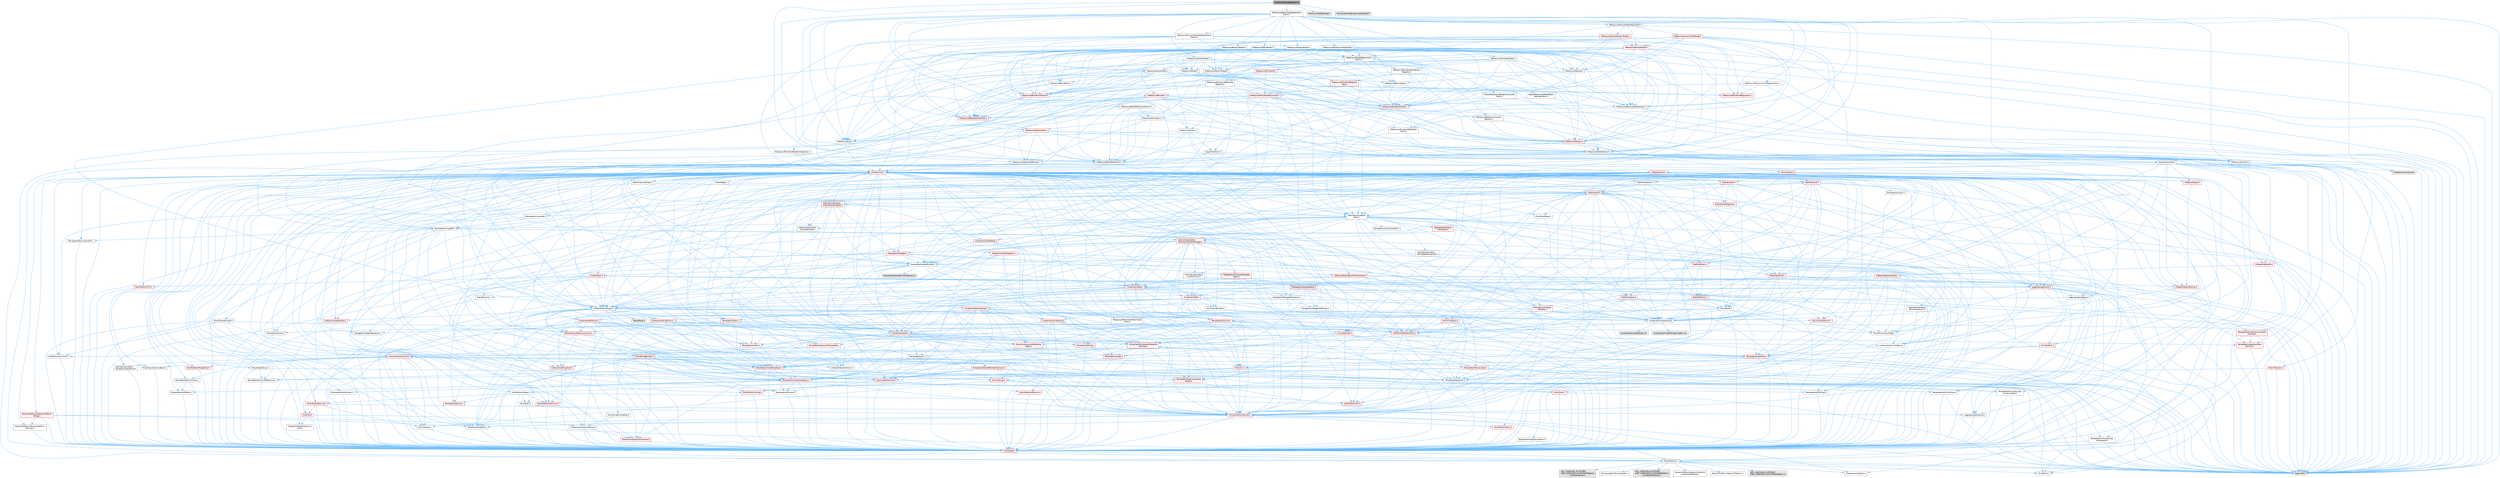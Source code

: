 digraph "MusicLoopConfiguration.h"
{
 // INTERACTIVE_SVG=YES
 // LATEX_PDF_SIZE
  bgcolor="transparent";
  edge [fontname=Helvetica,fontsize=10,labelfontname=Helvetica,labelfontsize=10];
  node [fontname=Helvetica,fontsize=10,shape=box,height=0.2,width=0.4];
  Node1 [id="Node000001",label="MusicLoopConfiguration.h",height=0.2,width=0.4,color="gray40", fillcolor="grey60", style="filled", fontcolor="black",tooltip=" "];
  Node1 -> Node2 [id="edge1_Node000001_Node000002",color="steelblue1",style="solid",tooltip=" "];
  Node2 [id="Node000002",label="MetasoundDataReference.h",height=0.2,width=0.4,color="grey40", fillcolor="white", style="filled",URL="$dc/d67/MetasoundDataReference_8h.html",tooltip=" "];
  Node2 -> Node3 [id="edge2_Node000002_Node000003",color="steelblue1",style="solid",tooltip=" "];
  Node3 [id="Node000003",label="type_traits",height=0.2,width=0.4,color="grey60", fillcolor="#E0E0E0", style="filled",tooltip=" "];
  Node2 -> Node4 [id="edge3_Node000002_Node000004",color="steelblue1",style="solid",tooltip=" "];
  Node4 [id="Node000004",label="Containers/UnrealString.h",height=0.2,width=0.4,color="grey40", fillcolor="white", style="filled",URL="$d5/dba/UnrealString_8h.html",tooltip=" "];
  Node4 -> Node5 [id="edge4_Node000004_Node000005",color="steelblue1",style="solid",tooltip=" "];
  Node5 [id="Node000005",label="Containers/UnrealStringIncludes.h.inl",height=0.2,width=0.4,color="grey60", fillcolor="#E0E0E0", style="filled",tooltip=" "];
  Node4 -> Node6 [id="edge5_Node000004_Node000006",color="steelblue1",style="solid",tooltip=" "];
  Node6 [id="Node000006",label="Containers/UnrealString.h.inl",height=0.2,width=0.4,color="grey60", fillcolor="#E0E0E0", style="filled",tooltip=" "];
  Node4 -> Node7 [id="edge6_Node000004_Node000007",color="steelblue1",style="solid",tooltip=" "];
  Node7 [id="Node000007",label="Misc/StringFormatArg.h",height=0.2,width=0.4,color="grey40", fillcolor="white", style="filled",URL="$d2/d16/StringFormatArg_8h.html",tooltip=" "];
  Node7 -> Node8 [id="edge7_Node000007_Node000008",color="steelblue1",style="solid",tooltip=" "];
  Node8 [id="Node000008",label="Containers/ContainersFwd.h",height=0.2,width=0.4,color="grey40", fillcolor="white", style="filled",URL="$d4/d0a/ContainersFwd_8h.html",tooltip=" "];
  Node8 -> Node9 [id="edge8_Node000008_Node000009",color="steelblue1",style="solid",tooltip=" "];
  Node9 [id="Node000009",label="HAL/Platform.h",height=0.2,width=0.4,color="grey40", fillcolor="white", style="filled",URL="$d9/dd0/Platform_8h.html",tooltip=" "];
  Node9 -> Node10 [id="edge9_Node000009_Node000010",color="steelblue1",style="solid",tooltip=" "];
  Node10 [id="Node000010",label="Misc/Build.h",height=0.2,width=0.4,color="grey40", fillcolor="white", style="filled",URL="$d3/dbb/Build_8h.html",tooltip=" "];
  Node9 -> Node11 [id="edge10_Node000009_Node000011",color="steelblue1",style="solid",tooltip=" "];
  Node11 [id="Node000011",label="Misc/LargeWorldCoordinates.h",height=0.2,width=0.4,color="grey40", fillcolor="white", style="filled",URL="$d2/dcb/LargeWorldCoordinates_8h.html",tooltip=" "];
  Node9 -> Node3 [id="edge11_Node000009_Node000003",color="steelblue1",style="solid",tooltip=" "];
  Node9 -> Node12 [id="edge12_Node000009_Node000012",color="steelblue1",style="solid",tooltip=" "];
  Node12 [id="Node000012",label="PreprocessorHelpers.h",height=0.2,width=0.4,color="grey40", fillcolor="white", style="filled",URL="$db/ddb/PreprocessorHelpers_8h.html",tooltip=" "];
  Node9 -> Node13 [id="edge13_Node000009_Node000013",color="steelblue1",style="solid",tooltip=" "];
  Node13 [id="Node000013",label="UBT_COMPILED_PLATFORM\l/UBT_COMPILED_PLATFORMPlatform\lCompilerPreSetup.h",height=0.2,width=0.4,color="grey60", fillcolor="#E0E0E0", style="filled",tooltip=" "];
  Node9 -> Node14 [id="edge14_Node000009_Node000014",color="steelblue1",style="solid",tooltip=" "];
  Node14 [id="Node000014",label="GenericPlatform/GenericPlatform\lCompilerPreSetup.h",height=0.2,width=0.4,color="grey40", fillcolor="white", style="filled",URL="$d9/dc8/GenericPlatformCompilerPreSetup_8h.html",tooltip=" "];
  Node9 -> Node15 [id="edge15_Node000009_Node000015",color="steelblue1",style="solid",tooltip=" "];
  Node15 [id="Node000015",label="GenericPlatform/GenericPlatform.h",height=0.2,width=0.4,color="grey40", fillcolor="white", style="filled",URL="$d6/d84/GenericPlatform_8h.html",tooltip=" "];
  Node9 -> Node16 [id="edge16_Node000009_Node000016",color="steelblue1",style="solid",tooltip=" "];
  Node16 [id="Node000016",label="UBT_COMPILED_PLATFORM\l/UBT_COMPILED_PLATFORMPlatform.h",height=0.2,width=0.4,color="grey60", fillcolor="#E0E0E0", style="filled",tooltip=" "];
  Node9 -> Node17 [id="edge17_Node000009_Node000017",color="steelblue1",style="solid",tooltip=" "];
  Node17 [id="Node000017",label="UBT_COMPILED_PLATFORM\l/UBT_COMPILED_PLATFORMPlatform\lCompilerSetup.h",height=0.2,width=0.4,color="grey60", fillcolor="#E0E0E0", style="filled",tooltip=" "];
  Node8 -> Node18 [id="edge18_Node000008_Node000018",color="steelblue1",style="solid",tooltip=" "];
  Node18 [id="Node000018",label="CoreTypes.h",height=0.2,width=0.4,color="red", fillcolor="#FFF0F0", style="filled",URL="$dc/dec/CoreTypes_8h.html",tooltip=" "];
  Node18 -> Node9 [id="edge19_Node000018_Node000009",color="steelblue1",style="solid",tooltip=" "];
  Node8 -> Node22 [id="edge20_Node000008_Node000022",color="steelblue1",style="solid",tooltip=" "];
  Node22 [id="Node000022",label="Traits/IsContiguousContainer.h",height=0.2,width=0.4,color="red", fillcolor="#FFF0F0", style="filled",URL="$d5/d3c/IsContiguousContainer_8h.html",tooltip=" "];
  Node22 -> Node18 [id="edge21_Node000022_Node000018",color="steelblue1",style="solid",tooltip=" "];
  Node2 -> Node9 [id="edge22_Node000002_Node000009",color="steelblue1",style="solid",tooltip=" "];
  Node2 -> Node25 [id="edge23_Node000002_Node000025",color="steelblue1",style="solid",tooltip=" "];
  Node25 [id="Node000025",label="Internationalization\l/Text.h",height=0.2,width=0.4,color="grey40", fillcolor="white", style="filled",URL="$d6/d35/Text_8h.html",tooltip=" "];
  Node25 -> Node18 [id="edge24_Node000025_Node000018",color="steelblue1",style="solid",tooltip=" "];
  Node25 -> Node26 [id="edge25_Node000025_Node000026",color="steelblue1",style="solid",tooltip=" "];
  Node26 [id="Node000026",label="HAL/PlatformAtomics.h",height=0.2,width=0.4,color="red", fillcolor="#FFF0F0", style="filled",URL="$d3/d36/PlatformAtomics_8h.html",tooltip=" "];
  Node26 -> Node18 [id="edge26_Node000026_Node000018",color="steelblue1",style="solid",tooltip=" "];
  Node25 -> Node29 [id="edge27_Node000025_Node000029",color="steelblue1",style="solid",tooltip=" "];
  Node29 [id="Node000029",label="Misc/AssertionMacros.h",height=0.2,width=0.4,color="red", fillcolor="#FFF0F0", style="filled",URL="$d0/dfa/AssertionMacros_8h.html",tooltip=" "];
  Node29 -> Node18 [id="edge28_Node000029_Node000018",color="steelblue1",style="solid",tooltip=" "];
  Node29 -> Node9 [id="edge29_Node000029_Node000009",color="steelblue1",style="solid",tooltip=" "];
  Node29 -> Node30 [id="edge30_Node000029_Node000030",color="steelblue1",style="solid",tooltip=" "];
  Node30 [id="Node000030",label="HAL/PlatformMisc.h",height=0.2,width=0.4,color="red", fillcolor="#FFF0F0", style="filled",URL="$d0/df5/PlatformMisc_8h.html",tooltip=" "];
  Node30 -> Node18 [id="edge31_Node000030_Node000018",color="steelblue1",style="solid",tooltip=" "];
  Node29 -> Node12 [id="edge32_Node000029_Node000012",color="steelblue1",style="solid",tooltip=" "];
  Node29 -> Node59 [id="edge33_Node000029_Node000059",color="steelblue1",style="solid",tooltip=" "];
  Node59 [id="Node000059",label="Templates/EnableIf.h",height=0.2,width=0.4,color="grey40", fillcolor="white", style="filled",URL="$d7/d60/EnableIf_8h.html",tooltip=" "];
  Node59 -> Node18 [id="edge34_Node000059_Node000018",color="steelblue1",style="solid",tooltip=" "];
  Node29 -> Node65 [id="edge35_Node000029_Node000065",color="steelblue1",style="solid",tooltip=" "];
  Node65 [id="Node000065",label="Misc/VarArgs.h",height=0.2,width=0.4,color="grey40", fillcolor="white", style="filled",URL="$d5/d6f/VarArgs_8h.html",tooltip=" "];
  Node65 -> Node18 [id="edge36_Node000065_Node000018",color="steelblue1",style="solid",tooltip=" "];
  Node25 -> Node50 [id="edge37_Node000025_Node000050",color="steelblue1",style="solid",tooltip=" "];
  Node50 [id="Node000050",label="Misc/EnumClassFlags.h",height=0.2,width=0.4,color="grey40", fillcolor="white", style="filled",URL="$d8/de7/EnumClassFlags_8h.html",tooltip=" "];
  Node25 -> Node73 [id="edge38_Node000025_Node000073",color="steelblue1",style="solid",tooltip=" "];
  Node73 [id="Node000073",label="Templates/UnrealTypeTraits.h",height=0.2,width=0.4,color="red", fillcolor="#FFF0F0", style="filled",URL="$d2/d2d/UnrealTypeTraits_8h.html",tooltip=" "];
  Node73 -> Node18 [id="edge39_Node000073_Node000018",color="steelblue1",style="solid",tooltip=" "];
  Node73 -> Node74 [id="edge40_Node000073_Node000074",color="steelblue1",style="solid",tooltip=" "];
  Node74 [id="Node000074",label="Templates/IsPointer.h",height=0.2,width=0.4,color="grey40", fillcolor="white", style="filled",URL="$d7/d05/IsPointer_8h.html",tooltip=" "];
  Node74 -> Node18 [id="edge41_Node000074_Node000018",color="steelblue1",style="solid",tooltip=" "];
  Node73 -> Node29 [id="edge42_Node000073_Node000029",color="steelblue1",style="solid",tooltip=" "];
  Node73 -> Node75 [id="edge43_Node000073_Node000075",color="steelblue1",style="solid",tooltip=" "];
  Node75 [id="Node000075",label="Templates/AndOrNot.h",height=0.2,width=0.4,color="grey40", fillcolor="white", style="filled",URL="$db/d0a/AndOrNot_8h.html",tooltip=" "];
  Node75 -> Node18 [id="edge44_Node000075_Node000018",color="steelblue1",style="solid",tooltip=" "];
  Node73 -> Node59 [id="edge45_Node000073_Node000059",color="steelblue1",style="solid",tooltip=" "];
  Node73 -> Node76 [id="edge46_Node000073_Node000076",color="steelblue1",style="solid",tooltip=" "];
  Node76 [id="Node000076",label="Templates/IsArithmetic.h",height=0.2,width=0.4,color="grey40", fillcolor="white", style="filled",URL="$d2/d5d/IsArithmetic_8h.html",tooltip=" "];
  Node76 -> Node18 [id="edge47_Node000076_Node000018",color="steelblue1",style="solid",tooltip=" "];
  Node73 -> Node78 [id="edge48_Node000073_Node000078",color="steelblue1",style="solid",tooltip=" "];
  Node78 [id="Node000078",label="Templates/IsPODType.h",height=0.2,width=0.4,color="grey40", fillcolor="white", style="filled",URL="$d7/db1/IsPODType_8h.html",tooltip=" "];
  Node78 -> Node18 [id="edge49_Node000078_Node000018",color="steelblue1",style="solid",tooltip=" "];
  Node73 -> Node79 [id="edge50_Node000073_Node000079",color="steelblue1",style="solid",tooltip=" "];
  Node79 [id="Node000079",label="Templates/IsUECoreType.h",height=0.2,width=0.4,color="grey40", fillcolor="white", style="filled",URL="$d1/db8/IsUECoreType_8h.html",tooltip=" "];
  Node79 -> Node18 [id="edge51_Node000079_Node000018",color="steelblue1",style="solid",tooltip=" "];
  Node79 -> Node3 [id="edge52_Node000079_Node000003",color="steelblue1",style="solid",tooltip=" "];
  Node73 -> Node80 [id="edge53_Node000073_Node000080",color="steelblue1",style="solid",tooltip=" "];
  Node80 [id="Node000080",label="Templates/IsTriviallyCopy\lConstructible.h",height=0.2,width=0.4,color="grey40", fillcolor="white", style="filled",URL="$d3/d78/IsTriviallyCopyConstructible_8h.html",tooltip=" "];
  Node80 -> Node18 [id="edge54_Node000080_Node000018",color="steelblue1",style="solid",tooltip=" "];
  Node80 -> Node3 [id="edge55_Node000080_Node000003",color="steelblue1",style="solid",tooltip=" "];
  Node25 -> Node81 [id="edge56_Node000025_Node000081",color="steelblue1",style="solid",tooltip=" "];
  Node81 [id="Node000081",label="Containers/Array.h",height=0.2,width=0.4,color="red", fillcolor="#FFF0F0", style="filled",URL="$df/dd0/Array_8h.html",tooltip=" "];
  Node81 -> Node18 [id="edge57_Node000081_Node000018",color="steelblue1",style="solid",tooltip=" "];
  Node81 -> Node29 [id="edge58_Node000081_Node000029",color="steelblue1",style="solid",tooltip=" "];
  Node81 -> Node82 [id="edge59_Node000081_Node000082",color="steelblue1",style="solid",tooltip=" "];
  Node82 [id="Node000082",label="Misc/IntrusiveUnsetOptional\lState.h",height=0.2,width=0.4,color="red", fillcolor="#FFF0F0", style="filled",URL="$d2/d0a/IntrusiveUnsetOptionalState_8h.html",tooltip=" "];
  Node81 -> Node86 [id="edge60_Node000081_Node000086",color="steelblue1",style="solid",tooltip=" "];
  Node86 [id="Node000086",label="HAL/UnrealMemory.h",height=0.2,width=0.4,color="red", fillcolor="#FFF0F0", style="filled",URL="$d9/d96/UnrealMemory_8h.html",tooltip=" "];
  Node86 -> Node18 [id="edge61_Node000086_Node000018",color="steelblue1",style="solid",tooltip=" "];
  Node86 -> Node90 [id="edge62_Node000086_Node000090",color="steelblue1",style="solid",tooltip=" "];
  Node90 [id="Node000090",label="HAL/MemoryBase.h",height=0.2,width=0.4,color="grey40", fillcolor="white", style="filled",URL="$d6/d9f/MemoryBase_8h.html",tooltip=" "];
  Node90 -> Node18 [id="edge63_Node000090_Node000018",color="steelblue1",style="solid",tooltip=" "];
  Node90 -> Node26 [id="edge64_Node000090_Node000026",color="steelblue1",style="solid",tooltip=" "];
  Node90 -> Node38 [id="edge65_Node000090_Node000038",color="steelblue1",style="solid",tooltip=" "];
  Node38 [id="Node000038",label="HAL/PlatformCrt.h",height=0.2,width=0.4,color="red", fillcolor="#FFF0F0", style="filled",URL="$d8/d75/PlatformCrt_8h.html",tooltip=" "];
  Node90 -> Node91 [id="edge66_Node000090_Node000091",color="steelblue1",style="solid",tooltip=" "];
  Node91 [id="Node000091",label="Misc/Exec.h",height=0.2,width=0.4,color="grey40", fillcolor="white", style="filled",URL="$de/ddb/Exec_8h.html",tooltip=" "];
  Node91 -> Node18 [id="edge67_Node000091_Node000018",color="steelblue1",style="solid",tooltip=" "];
  Node91 -> Node29 [id="edge68_Node000091_Node000029",color="steelblue1",style="solid",tooltip=" "];
  Node90 -> Node92 [id="edge69_Node000090_Node000092",color="steelblue1",style="solid",tooltip=" "];
  Node92 [id="Node000092",label="Misc/OutputDevice.h",height=0.2,width=0.4,color="red", fillcolor="#FFF0F0", style="filled",URL="$d7/d32/OutputDevice_8h.html",tooltip=" "];
  Node92 -> Node34 [id="edge70_Node000092_Node000034",color="steelblue1",style="solid",tooltip=" "];
  Node34 [id="Node000034",label="CoreFwd.h",height=0.2,width=0.4,color="red", fillcolor="#FFF0F0", style="filled",URL="$d1/d1e/CoreFwd_8h.html",tooltip=" "];
  Node34 -> Node18 [id="edge71_Node000034_Node000018",color="steelblue1",style="solid",tooltip=" "];
  Node34 -> Node8 [id="edge72_Node000034_Node000008",color="steelblue1",style="solid",tooltip=" "];
  Node34 -> Node36 [id="edge73_Node000034_Node000036",color="steelblue1",style="solid",tooltip=" "];
  Node36 [id="Node000036",label="UObject/UObjectHierarchy\lFwd.h",height=0.2,width=0.4,color="grey40", fillcolor="white", style="filled",URL="$d3/d13/UObjectHierarchyFwd_8h.html",tooltip=" "];
  Node92 -> Node18 [id="edge74_Node000092_Node000018",color="steelblue1",style="solid",tooltip=" "];
  Node92 -> Node93 [id="edge75_Node000092_Node000093",color="steelblue1",style="solid",tooltip=" "];
  Node93 [id="Node000093",label="Logging/LogVerbosity.h",height=0.2,width=0.4,color="grey40", fillcolor="white", style="filled",URL="$d2/d8f/LogVerbosity_8h.html",tooltip=" "];
  Node93 -> Node18 [id="edge76_Node000093_Node000018",color="steelblue1",style="solid",tooltip=" "];
  Node92 -> Node65 [id="edge77_Node000092_Node000065",color="steelblue1",style="solid",tooltip=" "];
  Node90 -> Node94 [id="edge78_Node000090_Node000094",color="steelblue1",style="solid",tooltip=" "];
  Node94 [id="Node000094",label="Templates/Atomic.h",height=0.2,width=0.4,color="red", fillcolor="#FFF0F0", style="filled",URL="$d3/d91/Atomic_8h.html",tooltip=" "];
  Node86 -> Node101 [id="edge79_Node000086_Node000101",color="steelblue1",style="solid",tooltip=" "];
  Node101 [id="Node000101",label="HAL/PlatformMemory.h",height=0.2,width=0.4,color="red", fillcolor="#FFF0F0", style="filled",URL="$de/d68/PlatformMemory_8h.html",tooltip=" "];
  Node101 -> Node18 [id="edge80_Node000101_Node000018",color="steelblue1",style="solid",tooltip=" "];
  Node86 -> Node74 [id="edge81_Node000086_Node000074",color="steelblue1",style="solid",tooltip=" "];
  Node81 -> Node73 [id="edge82_Node000081_Node000073",color="steelblue1",style="solid",tooltip=" "];
  Node81 -> Node104 [id="edge83_Node000081_Node000104",color="steelblue1",style="solid",tooltip=" "];
  Node104 [id="Node000104",label="Templates/UnrealTemplate.h",height=0.2,width=0.4,color="red", fillcolor="#FFF0F0", style="filled",URL="$d4/d24/UnrealTemplate_8h.html",tooltip=" "];
  Node104 -> Node18 [id="edge84_Node000104_Node000018",color="steelblue1",style="solid",tooltip=" "];
  Node104 -> Node74 [id="edge85_Node000104_Node000074",color="steelblue1",style="solid",tooltip=" "];
  Node104 -> Node86 [id="edge86_Node000104_Node000086",color="steelblue1",style="solid",tooltip=" "];
  Node104 -> Node73 [id="edge87_Node000104_Node000073",color="steelblue1",style="solid",tooltip=" "];
  Node104 -> Node107 [id="edge88_Node000104_Node000107",color="steelblue1",style="solid",tooltip=" "];
  Node107 [id="Node000107",label="Templates/RemoveReference.h",height=0.2,width=0.4,color="grey40", fillcolor="white", style="filled",URL="$da/dbe/RemoveReference_8h.html",tooltip=" "];
  Node107 -> Node18 [id="edge89_Node000107_Node000018",color="steelblue1",style="solid",tooltip=" "];
  Node104 -> Node67 [id="edge90_Node000104_Node000067",color="steelblue1",style="solid",tooltip=" "];
  Node67 [id="Node000067",label="Templates/Requires.h",height=0.2,width=0.4,color="grey40", fillcolor="white", style="filled",URL="$dc/d96/Requires_8h.html",tooltip=" "];
  Node67 -> Node59 [id="edge91_Node000067_Node000059",color="steelblue1",style="solid",tooltip=" "];
  Node67 -> Node3 [id="edge92_Node000067_Node000003",color="steelblue1",style="solid",tooltip=" "];
  Node104 -> Node108 [id="edge93_Node000104_Node000108",color="steelblue1",style="solid",tooltip=" "];
  Node108 [id="Node000108",label="Templates/TypeCompatible\lBytes.h",height=0.2,width=0.4,color="red", fillcolor="#FFF0F0", style="filled",URL="$df/d0a/TypeCompatibleBytes_8h.html",tooltip=" "];
  Node108 -> Node18 [id="edge94_Node000108_Node000018",color="steelblue1",style="solid",tooltip=" "];
  Node108 -> Node3 [id="edge95_Node000108_Node000003",color="steelblue1",style="solid",tooltip=" "];
  Node104 -> Node22 [id="edge96_Node000104_Node000022",color="steelblue1",style="solid",tooltip=" "];
  Node104 -> Node3 [id="edge97_Node000104_Node000003",color="steelblue1",style="solid",tooltip=" "];
  Node81 -> Node111 [id="edge98_Node000081_Node000111",color="steelblue1",style="solid",tooltip=" "];
  Node111 [id="Node000111",label="Containers/ContainerAllocation\lPolicies.h",height=0.2,width=0.4,color="red", fillcolor="#FFF0F0", style="filled",URL="$d7/dff/ContainerAllocationPolicies_8h.html",tooltip=" "];
  Node111 -> Node18 [id="edge99_Node000111_Node000018",color="steelblue1",style="solid",tooltip=" "];
  Node111 -> Node111 [id="edge100_Node000111_Node000111",color="steelblue1",style="solid",tooltip=" "];
  Node111 -> Node113 [id="edge101_Node000111_Node000113",color="steelblue1",style="solid",tooltip=" "];
  Node113 [id="Node000113",label="HAL/PlatformMath.h",height=0.2,width=0.4,color="red", fillcolor="#FFF0F0", style="filled",URL="$dc/d53/PlatformMath_8h.html",tooltip=" "];
  Node113 -> Node18 [id="edge102_Node000113_Node000018",color="steelblue1",style="solid",tooltip=" "];
  Node111 -> Node86 [id="edge103_Node000111_Node000086",color="steelblue1",style="solid",tooltip=" "];
  Node111 -> Node48 [id="edge104_Node000111_Node000048",color="steelblue1",style="solid",tooltip=" "];
  Node48 [id="Node000048",label="Math/NumericLimits.h",height=0.2,width=0.4,color="grey40", fillcolor="white", style="filled",URL="$df/d1b/NumericLimits_8h.html",tooltip=" "];
  Node48 -> Node18 [id="edge105_Node000048_Node000018",color="steelblue1",style="solid",tooltip=" "];
  Node111 -> Node29 [id="edge106_Node000111_Node000029",color="steelblue1",style="solid",tooltip=" "];
  Node111 -> Node122 [id="edge107_Node000111_Node000122",color="steelblue1",style="solid",tooltip=" "];
  Node122 [id="Node000122",label="Templates/MemoryOps.h",height=0.2,width=0.4,color="red", fillcolor="#FFF0F0", style="filled",URL="$db/dea/MemoryOps_8h.html",tooltip=" "];
  Node122 -> Node18 [id="edge108_Node000122_Node000018",color="steelblue1",style="solid",tooltip=" "];
  Node122 -> Node86 [id="edge109_Node000122_Node000086",color="steelblue1",style="solid",tooltip=" "];
  Node122 -> Node99 [id="edge110_Node000122_Node000099",color="steelblue1",style="solid",tooltip=" "];
  Node99 [id="Node000099",label="Templates/IsTriviallyCopy\lAssignable.h",height=0.2,width=0.4,color="grey40", fillcolor="white", style="filled",URL="$d2/df2/IsTriviallyCopyAssignable_8h.html",tooltip=" "];
  Node99 -> Node18 [id="edge111_Node000099_Node000018",color="steelblue1",style="solid",tooltip=" "];
  Node99 -> Node3 [id="edge112_Node000099_Node000003",color="steelblue1",style="solid",tooltip=" "];
  Node122 -> Node80 [id="edge113_Node000122_Node000080",color="steelblue1",style="solid",tooltip=" "];
  Node122 -> Node67 [id="edge114_Node000122_Node000067",color="steelblue1",style="solid",tooltip=" "];
  Node122 -> Node73 [id="edge115_Node000122_Node000073",color="steelblue1",style="solid",tooltip=" "];
  Node122 -> Node3 [id="edge116_Node000122_Node000003",color="steelblue1",style="solid",tooltip=" "];
  Node111 -> Node108 [id="edge117_Node000111_Node000108",color="steelblue1",style="solid",tooltip=" "];
  Node111 -> Node3 [id="edge118_Node000111_Node000003",color="steelblue1",style="solid",tooltip=" "];
  Node81 -> Node124 [id="edge119_Node000081_Node000124",color="steelblue1",style="solid",tooltip=" "];
  Node124 [id="Node000124",label="Serialization/Archive.h",height=0.2,width=0.4,color="red", fillcolor="#FFF0F0", style="filled",URL="$d7/d3b/Archive_8h.html",tooltip=" "];
  Node124 -> Node34 [id="edge120_Node000124_Node000034",color="steelblue1",style="solid",tooltip=" "];
  Node124 -> Node18 [id="edge121_Node000124_Node000018",color="steelblue1",style="solid",tooltip=" "];
  Node124 -> Node125 [id="edge122_Node000124_Node000125",color="steelblue1",style="solid",tooltip=" "];
  Node125 [id="Node000125",label="HAL/PlatformProperties.h",height=0.2,width=0.4,color="red", fillcolor="#FFF0F0", style="filled",URL="$d9/db0/PlatformProperties_8h.html",tooltip=" "];
  Node125 -> Node18 [id="edge123_Node000125_Node000018",color="steelblue1",style="solid",tooltip=" "];
  Node124 -> Node128 [id="edge124_Node000124_Node000128",color="steelblue1",style="solid",tooltip=" "];
  Node128 [id="Node000128",label="Internationalization\l/TextNamespaceFwd.h",height=0.2,width=0.4,color="grey40", fillcolor="white", style="filled",URL="$d8/d97/TextNamespaceFwd_8h.html",tooltip=" "];
  Node128 -> Node18 [id="edge125_Node000128_Node000018",color="steelblue1",style="solid",tooltip=" "];
  Node124 -> Node29 [id="edge126_Node000124_Node000029",color="steelblue1",style="solid",tooltip=" "];
  Node124 -> Node10 [id="edge127_Node000124_Node000010",color="steelblue1",style="solid",tooltip=" "];
  Node124 -> Node129 [id="edge128_Node000124_Node000129",color="steelblue1",style="solid",tooltip=" "];
  Node129 [id="Node000129",label="Misc/EngineVersionBase.h",height=0.2,width=0.4,color="grey40", fillcolor="white", style="filled",URL="$d5/d2b/EngineVersionBase_8h.html",tooltip=" "];
  Node129 -> Node18 [id="edge129_Node000129_Node000018",color="steelblue1",style="solid",tooltip=" "];
  Node124 -> Node65 [id="edge130_Node000124_Node000065",color="steelblue1",style="solid",tooltip=" "];
  Node124 -> Node59 [id="edge131_Node000124_Node000059",color="steelblue1",style="solid",tooltip=" "];
  Node124 -> Node132 [id="edge132_Node000124_Node000132",color="steelblue1",style="solid",tooltip=" "];
  Node132 [id="Node000132",label="Templates/IsEnumClass.h",height=0.2,width=0.4,color="grey40", fillcolor="white", style="filled",URL="$d7/d15/IsEnumClass_8h.html",tooltip=" "];
  Node132 -> Node18 [id="edge133_Node000132_Node000018",color="steelblue1",style="solid",tooltip=" "];
  Node132 -> Node75 [id="edge134_Node000132_Node000075",color="steelblue1",style="solid",tooltip=" "];
  Node124 -> Node104 [id="edge135_Node000124_Node000104",color="steelblue1",style="solid",tooltip=" "];
  Node124 -> Node133 [id="edge136_Node000124_Node000133",color="steelblue1",style="solid",tooltip=" "];
  Node133 [id="Node000133",label="UObject/ObjectVersion.h",height=0.2,width=0.4,color="grey40", fillcolor="white", style="filled",URL="$da/d63/ObjectVersion_8h.html",tooltip=" "];
  Node133 -> Node18 [id="edge137_Node000133_Node000018",color="steelblue1",style="solid",tooltip=" "];
  Node81 -> Node150 [id="edge138_Node000081_Node000150",color="steelblue1",style="solid",tooltip=" "];
  Node150 [id="Node000150",label="Templates/Invoke.h",height=0.2,width=0.4,color="red", fillcolor="#FFF0F0", style="filled",URL="$d7/deb/Invoke_8h.html",tooltip=" "];
  Node150 -> Node18 [id="edge139_Node000150_Node000018",color="steelblue1",style="solid",tooltip=" "];
  Node150 -> Node104 [id="edge140_Node000150_Node000104",color="steelblue1",style="solid",tooltip=" "];
  Node150 -> Node3 [id="edge141_Node000150_Node000003",color="steelblue1",style="solid",tooltip=" "];
  Node81 -> Node155 [id="edge142_Node000081_Node000155",color="steelblue1",style="solid",tooltip=" "];
  Node155 [id="Node000155",label="Templates/Less.h",height=0.2,width=0.4,color="grey40", fillcolor="white", style="filled",URL="$de/dc8/Less_8h.html",tooltip=" "];
  Node155 -> Node18 [id="edge143_Node000155_Node000018",color="steelblue1",style="solid",tooltip=" "];
  Node155 -> Node104 [id="edge144_Node000155_Node000104",color="steelblue1",style="solid",tooltip=" "];
  Node81 -> Node162 [id="edge145_Node000081_Node000162",color="steelblue1",style="solid",tooltip=" "];
  Node162 [id="Node000162",label="Templates/LosesQualifiers\lFromTo.h",height=0.2,width=0.4,color="red", fillcolor="#FFF0F0", style="filled",URL="$d2/db3/LosesQualifiersFromTo_8h.html",tooltip=" "];
  Node162 -> Node3 [id="edge146_Node000162_Node000003",color="steelblue1",style="solid",tooltip=" "];
  Node81 -> Node67 [id="edge147_Node000081_Node000067",color="steelblue1",style="solid",tooltip=" "];
  Node81 -> Node163 [id="edge148_Node000081_Node000163",color="steelblue1",style="solid",tooltip=" "];
  Node163 [id="Node000163",label="Templates/Sorting.h",height=0.2,width=0.4,color="red", fillcolor="#FFF0F0", style="filled",URL="$d3/d9e/Sorting_8h.html",tooltip=" "];
  Node163 -> Node18 [id="edge149_Node000163_Node000018",color="steelblue1",style="solid",tooltip=" "];
  Node163 -> Node113 [id="edge150_Node000163_Node000113",color="steelblue1",style="solid",tooltip=" "];
  Node163 -> Node155 [id="edge151_Node000163_Node000155",color="steelblue1",style="solid",tooltip=" "];
  Node81 -> Node167 [id="edge152_Node000081_Node000167",color="steelblue1",style="solid",tooltip=" "];
  Node167 [id="Node000167",label="Templates/AlignmentTemplates.h",height=0.2,width=0.4,color="red", fillcolor="#FFF0F0", style="filled",URL="$dd/d32/AlignmentTemplates_8h.html",tooltip=" "];
  Node167 -> Node18 [id="edge153_Node000167_Node000018",color="steelblue1",style="solid",tooltip=" "];
  Node167 -> Node74 [id="edge154_Node000167_Node000074",color="steelblue1",style="solid",tooltip=" "];
  Node81 -> Node3 [id="edge155_Node000081_Node000003",color="steelblue1",style="solid",tooltip=" "];
  Node25 -> Node4 [id="edge156_Node000025_Node000004",color="steelblue1",style="solid",tooltip=" "];
  Node25 -> Node168 [id="edge157_Node000025_Node000168",color="steelblue1",style="solid",tooltip=" "];
  Node168 [id="Node000168",label="Containers/SortedMap.h",height=0.2,width=0.4,color="red", fillcolor="#FFF0F0", style="filled",URL="$d1/dcf/SortedMap_8h.html",tooltip=" "];
  Node168 -> Node169 [id="edge158_Node000168_Node000169",color="steelblue1",style="solid",tooltip=" "];
  Node169 [id="Node000169",label="Containers/Map.h",height=0.2,width=0.4,color="red", fillcolor="#FFF0F0", style="filled",URL="$df/d79/Map_8h.html",tooltip=" "];
  Node169 -> Node18 [id="edge159_Node000169_Node000018",color="steelblue1",style="solid",tooltip=" "];
  Node169 -> Node170 [id="edge160_Node000169_Node000170",color="steelblue1",style="solid",tooltip=" "];
  Node170 [id="Node000170",label="Algo/Reverse.h",height=0.2,width=0.4,color="grey40", fillcolor="white", style="filled",URL="$d5/d93/Reverse_8h.html",tooltip=" "];
  Node170 -> Node18 [id="edge161_Node000170_Node000018",color="steelblue1",style="solid",tooltip=" "];
  Node170 -> Node104 [id="edge162_Node000170_Node000104",color="steelblue1",style="solid",tooltip=" "];
  Node169 -> Node171 [id="edge163_Node000169_Node000171",color="steelblue1",style="solid",tooltip=" "];
  Node171 [id="Node000171",label="Containers/Set.h",height=0.2,width=0.4,color="red", fillcolor="#FFF0F0", style="filled",URL="$d4/d45/Set_8h.html",tooltip=" "];
  Node171 -> Node111 [id="edge164_Node000171_Node000111",color="steelblue1",style="solid",tooltip=" "];
  Node171 -> Node173 [id="edge165_Node000171_Node000173",color="steelblue1",style="solid",tooltip=" "];
  Node173 [id="Node000173",label="Containers/SparseArray.h",height=0.2,width=0.4,color="red", fillcolor="#FFF0F0", style="filled",URL="$d5/dbf/SparseArray_8h.html",tooltip=" "];
  Node173 -> Node18 [id="edge166_Node000173_Node000018",color="steelblue1",style="solid",tooltip=" "];
  Node173 -> Node29 [id="edge167_Node000173_Node000029",color="steelblue1",style="solid",tooltip=" "];
  Node173 -> Node86 [id="edge168_Node000173_Node000086",color="steelblue1",style="solid",tooltip=" "];
  Node173 -> Node73 [id="edge169_Node000173_Node000073",color="steelblue1",style="solid",tooltip=" "];
  Node173 -> Node104 [id="edge170_Node000173_Node000104",color="steelblue1",style="solid",tooltip=" "];
  Node173 -> Node111 [id="edge171_Node000173_Node000111",color="steelblue1",style="solid",tooltip=" "];
  Node173 -> Node155 [id="edge172_Node000173_Node000155",color="steelblue1",style="solid",tooltip=" "];
  Node173 -> Node81 [id="edge173_Node000173_Node000081",color="steelblue1",style="solid",tooltip=" "];
  Node173 -> Node166 [id="edge174_Node000173_Node000166",color="steelblue1",style="solid",tooltip=" "];
  Node166 [id="Node000166",label="Math/UnrealMathUtility.h",height=0.2,width=0.4,color="red", fillcolor="#FFF0F0", style="filled",URL="$db/db8/UnrealMathUtility_8h.html",tooltip=" "];
  Node166 -> Node18 [id="edge175_Node000166_Node000018",color="steelblue1",style="solid",tooltip=" "];
  Node166 -> Node29 [id="edge176_Node000166_Node000029",color="steelblue1",style="solid",tooltip=" "];
  Node166 -> Node113 [id="edge177_Node000166_Node000113",color="steelblue1",style="solid",tooltip=" "];
  Node166 -> Node67 [id="edge178_Node000166_Node000067",color="steelblue1",style="solid",tooltip=" "];
  Node173 -> Node174 [id="edge179_Node000173_Node000174",color="steelblue1",style="solid",tooltip=" "];
  Node174 [id="Node000174",label="Containers/ScriptArray.h",height=0.2,width=0.4,color="red", fillcolor="#FFF0F0", style="filled",URL="$dc/daf/ScriptArray_8h.html",tooltip=" "];
  Node174 -> Node18 [id="edge180_Node000174_Node000018",color="steelblue1",style="solid",tooltip=" "];
  Node174 -> Node29 [id="edge181_Node000174_Node000029",color="steelblue1",style="solid",tooltip=" "];
  Node174 -> Node86 [id="edge182_Node000174_Node000086",color="steelblue1",style="solid",tooltip=" "];
  Node174 -> Node111 [id="edge183_Node000174_Node000111",color="steelblue1",style="solid",tooltip=" "];
  Node174 -> Node81 [id="edge184_Node000174_Node000081",color="steelblue1",style="solid",tooltip=" "];
  Node173 -> Node175 [id="edge185_Node000173_Node000175",color="steelblue1",style="solid",tooltip=" "];
  Node175 [id="Node000175",label="Containers/BitArray.h",height=0.2,width=0.4,color="red", fillcolor="#FFF0F0", style="filled",URL="$d1/de4/BitArray_8h.html",tooltip=" "];
  Node175 -> Node111 [id="edge186_Node000175_Node000111",color="steelblue1",style="solid",tooltip=" "];
  Node175 -> Node18 [id="edge187_Node000175_Node000018",color="steelblue1",style="solid",tooltip=" "];
  Node175 -> Node26 [id="edge188_Node000175_Node000026",color="steelblue1",style="solid",tooltip=" "];
  Node175 -> Node86 [id="edge189_Node000175_Node000086",color="steelblue1",style="solid",tooltip=" "];
  Node175 -> Node166 [id="edge190_Node000175_Node000166",color="steelblue1",style="solid",tooltip=" "];
  Node175 -> Node29 [id="edge191_Node000175_Node000029",color="steelblue1",style="solid",tooltip=" "];
  Node175 -> Node50 [id="edge192_Node000175_Node000050",color="steelblue1",style="solid",tooltip=" "];
  Node175 -> Node124 [id="edge193_Node000175_Node000124",color="steelblue1",style="solid",tooltip=" "];
  Node175 -> Node135 [id="edge194_Node000175_Node000135",color="steelblue1",style="solid",tooltip=" "];
  Node135 [id="Node000135",label="Serialization/MemoryLayout.h",height=0.2,width=0.4,color="red", fillcolor="#FFF0F0", style="filled",URL="$d7/d66/MemoryLayout_8h.html",tooltip=" "];
  Node135 -> Node138 [id="edge195_Node000135_Node000138",color="steelblue1",style="solid",tooltip=" "];
  Node138 [id="Node000138",label="Containers/EnumAsByte.h",height=0.2,width=0.4,color="grey40", fillcolor="white", style="filled",URL="$d6/d9a/EnumAsByte_8h.html",tooltip=" "];
  Node138 -> Node18 [id="edge196_Node000138_Node000018",color="steelblue1",style="solid",tooltip=" "];
  Node138 -> Node78 [id="edge197_Node000138_Node000078",color="steelblue1",style="solid",tooltip=" "];
  Node138 -> Node139 [id="edge198_Node000138_Node000139",color="steelblue1",style="solid",tooltip=" "];
  Node139 [id="Node000139",label="Templates/TypeHash.h",height=0.2,width=0.4,color="red", fillcolor="#FFF0F0", style="filled",URL="$d1/d62/TypeHash_8h.html",tooltip=" "];
  Node139 -> Node18 [id="edge199_Node000139_Node000018",color="steelblue1",style="solid",tooltip=" "];
  Node139 -> Node67 [id="edge200_Node000139_Node000067",color="steelblue1",style="solid",tooltip=" "];
  Node139 -> Node140 [id="edge201_Node000139_Node000140",color="steelblue1",style="solid",tooltip=" "];
  Node140 [id="Node000140",label="Misc/Crc.h",height=0.2,width=0.4,color="red", fillcolor="#FFF0F0", style="filled",URL="$d4/dd2/Crc_8h.html",tooltip=" "];
  Node140 -> Node18 [id="edge202_Node000140_Node000018",color="steelblue1",style="solid",tooltip=" "];
  Node140 -> Node88 [id="edge203_Node000140_Node000088",color="steelblue1",style="solid",tooltip=" "];
  Node88 [id="Node000088",label="HAL/PlatformString.h",height=0.2,width=0.4,color="red", fillcolor="#FFF0F0", style="filled",URL="$db/db5/PlatformString_8h.html",tooltip=" "];
  Node88 -> Node18 [id="edge204_Node000088_Node000018",color="steelblue1",style="solid",tooltip=" "];
  Node140 -> Node29 [id="edge205_Node000140_Node000029",color="steelblue1",style="solid",tooltip=" "];
  Node140 -> Node141 [id="edge206_Node000140_Node000141",color="steelblue1",style="solid",tooltip=" "];
  Node141 [id="Node000141",label="Misc/CString.h",height=0.2,width=0.4,color="red", fillcolor="#FFF0F0", style="filled",URL="$d2/d49/CString_8h.html",tooltip=" "];
  Node141 -> Node18 [id="edge207_Node000141_Node000018",color="steelblue1",style="solid",tooltip=" "];
  Node141 -> Node38 [id="edge208_Node000141_Node000038",color="steelblue1",style="solid",tooltip=" "];
  Node141 -> Node88 [id="edge209_Node000141_Node000088",color="steelblue1",style="solid",tooltip=" "];
  Node141 -> Node29 [id="edge210_Node000141_Node000029",color="steelblue1",style="solid",tooltip=" "];
  Node141 -> Node142 [id="edge211_Node000141_Node000142",color="steelblue1",style="solid",tooltip=" "];
  Node142 [id="Node000142",label="Misc/Char.h",height=0.2,width=0.4,color="red", fillcolor="#FFF0F0", style="filled",URL="$d0/d58/Char_8h.html",tooltip=" "];
  Node142 -> Node18 [id="edge212_Node000142_Node000018",color="steelblue1",style="solid",tooltip=" "];
  Node142 -> Node3 [id="edge213_Node000142_Node000003",color="steelblue1",style="solid",tooltip=" "];
  Node141 -> Node65 [id="edge214_Node000141_Node000065",color="steelblue1",style="solid",tooltip=" "];
  Node140 -> Node142 [id="edge215_Node000140_Node000142",color="steelblue1",style="solid",tooltip=" "];
  Node140 -> Node73 [id="edge216_Node000140_Node000073",color="steelblue1",style="solid",tooltip=" "];
  Node139 -> Node3 [id="edge217_Node000139_Node000003",color="steelblue1",style="solid",tooltip=" "];
  Node135 -> Node32 [id="edge218_Node000135_Node000032",color="steelblue1",style="solid",tooltip=" "];
  Node32 [id="Node000032",label="Containers/StringFwd.h",height=0.2,width=0.4,color="red", fillcolor="#FFF0F0", style="filled",URL="$df/d37/StringFwd_8h.html",tooltip=" "];
  Node32 -> Node18 [id="edge219_Node000032_Node000018",color="steelblue1",style="solid",tooltip=" "];
  Node32 -> Node22 [id="edge220_Node000032_Node000022",color="steelblue1",style="solid",tooltip=" "];
  Node135 -> Node86 [id="edge221_Node000135_Node000086",color="steelblue1",style="solid",tooltip=" "];
  Node135 -> Node59 [id="edge222_Node000135_Node000059",color="steelblue1",style="solid",tooltip=" "];
  Node135 -> Node104 [id="edge223_Node000135_Node000104",color="steelblue1",style="solid",tooltip=" "];
  Node175 -> Node59 [id="edge224_Node000175_Node000059",color="steelblue1",style="solid",tooltip=" "];
  Node175 -> Node150 [id="edge225_Node000175_Node000150",color="steelblue1",style="solid",tooltip=" "];
  Node175 -> Node104 [id="edge226_Node000175_Node000104",color="steelblue1",style="solid",tooltip=" "];
  Node175 -> Node73 [id="edge227_Node000175_Node000073",color="steelblue1",style="solid",tooltip=" "];
  Node173 -> Node4 [id="edge228_Node000173_Node000004",color="steelblue1",style="solid",tooltip=" "];
  Node173 -> Node82 [id="edge229_Node000173_Node000082",color="steelblue1",style="solid",tooltip=" "];
  Node171 -> Node8 [id="edge230_Node000171_Node000008",color="steelblue1",style="solid",tooltip=" "];
  Node171 -> Node166 [id="edge231_Node000171_Node000166",color="steelblue1",style="solid",tooltip=" "];
  Node171 -> Node29 [id="edge232_Node000171_Node000029",color="steelblue1",style="solid",tooltip=" "];
  Node171 -> Node192 [id="edge233_Node000171_Node000192",color="steelblue1",style="solid",tooltip=" "];
  Node192 [id="Node000192",label="Misc/StructBuilder.h",height=0.2,width=0.4,color="grey40", fillcolor="white", style="filled",URL="$d9/db3/StructBuilder_8h.html",tooltip=" "];
  Node192 -> Node18 [id="edge234_Node000192_Node000018",color="steelblue1",style="solid",tooltip=" "];
  Node192 -> Node166 [id="edge235_Node000192_Node000166",color="steelblue1",style="solid",tooltip=" "];
  Node192 -> Node167 [id="edge236_Node000192_Node000167",color="steelblue1",style="solid",tooltip=" "];
  Node171 -> Node193 [id="edge237_Node000171_Node000193",color="steelblue1",style="solid",tooltip=" "];
  Node193 [id="Node000193",label="Templates/Function.h",height=0.2,width=0.4,color="red", fillcolor="#FFF0F0", style="filled",URL="$df/df5/Function_8h.html",tooltip=" "];
  Node193 -> Node18 [id="edge238_Node000193_Node000018",color="steelblue1",style="solid",tooltip=" "];
  Node193 -> Node29 [id="edge239_Node000193_Node000029",color="steelblue1",style="solid",tooltip=" "];
  Node193 -> Node82 [id="edge240_Node000193_Node000082",color="steelblue1",style="solid",tooltip=" "];
  Node193 -> Node86 [id="edge241_Node000193_Node000086",color="steelblue1",style="solid",tooltip=" "];
  Node193 -> Node73 [id="edge242_Node000193_Node000073",color="steelblue1",style="solid",tooltip=" "];
  Node193 -> Node150 [id="edge243_Node000193_Node000150",color="steelblue1",style="solid",tooltip=" "];
  Node193 -> Node104 [id="edge244_Node000193_Node000104",color="steelblue1",style="solid",tooltip=" "];
  Node193 -> Node67 [id="edge245_Node000193_Node000067",color="steelblue1",style="solid",tooltip=" "];
  Node193 -> Node166 [id="edge246_Node000193_Node000166",color="steelblue1",style="solid",tooltip=" "];
  Node193 -> Node3 [id="edge247_Node000193_Node000003",color="steelblue1",style="solid",tooltip=" "];
  Node171 -> Node163 [id="edge248_Node000171_Node000163",color="steelblue1",style="solid",tooltip=" "];
  Node171 -> Node139 [id="edge249_Node000171_Node000139",color="steelblue1",style="solid",tooltip=" "];
  Node171 -> Node104 [id="edge250_Node000171_Node000104",color="steelblue1",style="solid",tooltip=" "];
  Node171 -> Node3 [id="edge251_Node000171_Node000003",color="steelblue1",style="solid",tooltip=" "];
  Node169 -> Node4 [id="edge252_Node000169_Node000004",color="steelblue1",style="solid",tooltip=" "];
  Node169 -> Node29 [id="edge253_Node000169_Node000029",color="steelblue1",style="solid",tooltip=" "];
  Node169 -> Node192 [id="edge254_Node000169_Node000192",color="steelblue1",style="solid",tooltip=" "];
  Node169 -> Node193 [id="edge255_Node000169_Node000193",color="steelblue1",style="solid",tooltip=" "];
  Node169 -> Node163 [id="edge256_Node000169_Node000163",color="steelblue1",style="solid",tooltip=" "];
  Node169 -> Node196 [id="edge257_Node000169_Node000196",color="steelblue1",style="solid",tooltip=" "];
  Node196 [id="Node000196",label="Templates/Tuple.h",height=0.2,width=0.4,color="red", fillcolor="#FFF0F0", style="filled",URL="$d2/d4f/Tuple_8h.html",tooltip=" "];
  Node196 -> Node18 [id="edge258_Node000196_Node000018",color="steelblue1",style="solid",tooltip=" "];
  Node196 -> Node104 [id="edge259_Node000196_Node000104",color="steelblue1",style="solid",tooltip=" "];
  Node196 -> Node197 [id="edge260_Node000196_Node000197",color="steelblue1",style="solid",tooltip=" "];
  Node197 [id="Node000197",label="Delegates/IntegerSequence.h",height=0.2,width=0.4,color="grey40", fillcolor="white", style="filled",URL="$d2/dcc/IntegerSequence_8h.html",tooltip=" "];
  Node197 -> Node18 [id="edge261_Node000197_Node000018",color="steelblue1",style="solid",tooltip=" "];
  Node196 -> Node150 [id="edge262_Node000196_Node000150",color="steelblue1",style="solid",tooltip=" "];
  Node196 -> Node135 [id="edge263_Node000196_Node000135",color="steelblue1",style="solid",tooltip=" "];
  Node196 -> Node67 [id="edge264_Node000196_Node000067",color="steelblue1",style="solid",tooltip=" "];
  Node196 -> Node139 [id="edge265_Node000196_Node000139",color="steelblue1",style="solid",tooltip=" "];
  Node196 -> Node3 [id="edge266_Node000196_Node000003",color="steelblue1",style="solid",tooltip=" "];
  Node169 -> Node104 [id="edge267_Node000169_Node000104",color="steelblue1",style="solid",tooltip=" "];
  Node169 -> Node73 [id="edge268_Node000169_Node000073",color="steelblue1",style="solid",tooltip=" "];
  Node169 -> Node3 [id="edge269_Node000169_Node000003",color="steelblue1",style="solid",tooltip=" "];
  Node168 -> Node199 [id="edge270_Node000168_Node000199",color="steelblue1",style="solid",tooltip=" "];
  Node199 [id="Node000199",label="UObject/NameTypes.h",height=0.2,width=0.4,color="grey40", fillcolor="white", style="filled",URL="$d6/d35/NameTypes_8h.html",tooltip=" "];
  Node199 -> Node18 [id="edge271_Node000199_Node000018",color="steelblue1",style="solid",tooltip=" "];
  Node199 -> Node29 [id="edge272_Node000199_Node000029",color="steelblue1",style="solid",tooltip=" "];
  Node199 -> Node86 [id="edge273_Node000199_Node000086",color="steelblue1",style="solid",tooltip=" "];
  Node199 -> Node73 [id="edge274_Node000199_Node000073",color="steelblue1",style="solid",tooltip=" "];
  Node199 -> Node104 [id="edge275_Node000199_Node000104",color="steelblue1",style="solid",tooltip=" "];
  Node199 -> Node4 [id="edge276_Node000199_Node000004",color="steelblue1",style="solid",tooltip=" "];
  Node199 -> Node200 [id="edge277_Node000199_Node000200",color="steelblue1",style="solid",tooltip=" "];
  Node200 [id="Node000200",label="HAL/CriticalSection.h",height=0.2,width=0.4,color="red", fillcolor="#FFF0F0", style="filled",URL="$d6/d90/CriticalSection_8h.html",tooltip=" "];
  Node199 -> Node203 [id="edge278_Node000199_Node000203",color="steelblue1",style="solid",tooltip=" "];
  Node203 [id="Node000203",label="Containers/StringConv.h",height=0.2,width=0.4,color="red", fillcolor="#FFF0F0", style="filled",URL="$d3/ddf/StringConv_8h.html",tooltip=" "];
  Node203 -> Node18 [id="edge279_Node000203_Node000018",color="steelblue1",style="solid",tooltip=" "];
  Node203 -> Node29 [id="edge280_Node000203_Node000029",color="steelblue1",style="solid",tooltip=" "];
  Node203 -> Node111 [id="edge281_Node000203_Node000111",color="steelblue1",style="solid",tooltip=" "];
  Node203 -> Node81 [id="edge282_Node000203_Node000081",color="steelblue1",style="solid",tooltip=" "];
  Node203 -> Node141 [id="edge283_Node000203_Node000141",color="steelblue1",style="solid",tooltip=" "];
  Node203 -> Node189 [id="edge284_Node000203_Node000189",color="steelblue1",style="solid",tooltip=" "];
  Node189 [id="Node000189",label="Templates/IsArray.h",height=0.2,width=0.4,color="grey40", fillcolor="white", style="filled",URL="$d8/d8d/IsArray_8h.html",tooltip=" "];
  Node189 -> Node18 [id="edge285_Node000189_Node000018",color="steelblue1",style="solid",tooltip=" "];
  Node203 -> Node104 [id="edge286_Node000203_Node000104",color="steelblue1",style="solid",tooltip=" "];
  Node203 -> Node73 [id="edge287_Node000203_Node000073",color="steelblue1",style="solid",tooltip=" "];
  Node203 -> Node22 [id="edge288_Node000203_Node000022",color="steelblue1",style="solid",tooltip=" "];
  Node203 -> Node3 [id="edge289_Node000203_Node000003",color="steelblue1",style="solid",tooltip=" "];
  Node199 -> Node32 [id="edge290_Node000199_Node000032",color="steelblue1",style="solid",tooltip=" "];
  Node199 -> Node204 [id="edge291_Node000199_Node000204",color="steelblue1",style="solid",tooltip=" "];
  Node204 [id="Node000204",label="UObject/UnrealNames.h",height=0.2,width=0.4,color="red", fillcolor="#FFF0F0", style="filled",URL="$d8/db1/UnrealNames_8h.html",tooltip=" "];
  Node204 -> Node18 [id="edge292_Node000204_Node000018",color="steelblue1",style="solid",tooltip=" "];
  Node199 -> Node94 [id="edge293_Node000199_Node000094",color="steelblue1",style="solid",tooltip=" "];
  Node199 -> Node135 [id="edge294_Node000199_Node000135",color="steelblue1",style="solid",tooltip=" "];
  Node199 -> Node82 [id="edge295_Node000199_Node000082",color="steelblue1",style="solid",tooltip=" "];
  Node199 -> Node206 [id="edge296_Node000199_Node000206",color="steelblue1",style="solid",tooltip=" "];
  Node206 [id="Node000206",label="Misc/StringBuilder.h",height=0.2,width=0.4,color="red", fillcolor="#FFF0F0", style="filled",URL="$d4/d52/StringBuilder_8h.html",tooltip=" "];
  Node206 -> Node32 [id="edge297_Node000206_Node000032",color="steelblue1",style="solid",tooltip=" "];
  Node206 -> Node18 [id="edge298_Node000206_Node000018",color="steelblue1",style="solid",tooltip=" "];
  Node206 -> Node88 [id="edge299_Node000206_Node000088",color="steelblue1",style="solid",tooltip=" "];
  Node206 -> Node86 [id="edge300_Node000206_Node000086",color="steelblue1",style="solid",tooltip=" "];
  Node206 -> Node29 [id="edge301_Node000206_Node000029",color="steelblue1",style="solid",tooltip=" "];
  Node206 -> Node141 [id="edge302_Node000206_Node000141",color="steelblue1",style="solid",tooltip=" "];
  Node206 -> Node59 [id="edge303_Node000206_Node000059",color="steelblue1",style="solid",tooltip=" "];
  Node206 -> Node67 [id="edge304_Node000206_Node000067",color="steelblue1",style="solid",tooltip=" "];
  Node206 -> Node104 [id="edge305_Node000206_Node000104",color="steelblue1",style="solid",tooltip=" "];
  Node206 -> Node73 [id="edge306_Node000206_Node000073",color="steelblue1",style="solid",tooltip=" "];
  Node206 -> Node22 [id="edge307_Node000206_Node000022",color="steelblue1",style="solid",tooltip=" "];
  Node206 -> Node3 [id="edge308_Node000206_Node000003",color="steelblue1",style="solid",tooltip=" "];
  Node199 -> Node58 [id="edge309_Node000199_Node000058",color="steelblue1",style="solid",tooltip=" "];
  Node58 [id="Node000058",label="Trace/Trace.h",height=0.2,width=0.4,color="grey60", fillcolor="#E0E0E0", style="filled",tooltip=" "];
  Node25 -> Node138 [id="edge310_Node000025_Node000138",color="steelblue1",style="solid",tooltip=" "];
  Node25 -> Node212 [id="edge311_Node000025_Node000212",color="steelblue1",style="solid",tooltip=" "];
  Node212 [id="Node000212",label="Templates/SharedPointer.h",height=0.2,width=0.4,color="grey40", fillcolor="white", style="filled",URL="$d2/d17/SharedPointer_8h.html",tooltip=" "];
  Node212 -> Node18 [id="edge312_Node000212_Node000018",color="steelblue1",style="solid",tooltip=" "];
  Node212 -> Node82 [id="edge313_Node000212_Node000082",color="steelblue1",style="solid",tooltip=" "];
  Node212 -> Node213 [id="edge314_Node000212_Node000213",color="steelblue1",style="solid",tooltip=" "];
  Node213 [id="Node000213",label="Templates/PointerIsConvertible\lFromTo.h",height=0.2,width=0.4,color="red", fillcolor="#FFF0F0", style="filled",URL="$d6/d65/PointerIsConvertibleFromTo_8h.html",tooltip=" "];
  Node213 -> Node18 [id="edge315_Node000213_Node000018",color="steelblue1",style="solid",tooltip=" "];
  Node213 -> Node162 [id="edge316_Node000213_Node000162",color="steelblue1",style="solid",tooltip=" "];
  Node213 -> Node3 [id="edge317_Node000213_Node000003",color="steelblue1",style="solid",tooltip=" "];
  Node212 -> Node29 [id="edge318_Node000212_Node000029",color="steelblue1",style="solid",tooltip=" "];
  Node212 -> Node86 [id="edge319_Node000212_Node000086",color="steelblue1",style="solid",tooltip=" "];
  Node212 -> Node81 [id="edge320_Node000212_Node000081",color="steelblue1",style="solid",tooltip=" "];
  Node212 -> Node169 [id="edge321_Node000212_Node000169",color="steelblue1",style="solid",tooltip=" "];
  Node212 -> Node214 [id="edge322_Node000212_Node000214",color="steelblue1",style="solid",tooltip=" "];
  Node214 [id="Node000214",label="CoreGlobals.h",height=0.2,width=0.4,color="red", fillcolor="#FFF0F0", style="filled",URL="$d5/d8c/CoreGlobals_8h.html",tooltip=" "];
  Node214 -> Node4 [id="edge323_Node000214_Node000004",color="steelblue1",style="solid",tooltip=" "];
  Node214 -> Node18 [id="edge324_Node000214_Node000018",color="steelblue1",style="solid",tooltip=" "];
  Node214 -> Node215 [id="edge325_Node000214_Node000215",color="steelblue1",style="solid",tooltip=" "];
  Node215 [id="Node000215",label="HAL/PlatformTLS.h",height=0.2,width=0.4,color="red", fillcolor="#FFF0F0", style="filled",URL="$d0/def/PlatformTLS_8h.html",tooltip=" "];
  Node215 -> Node18 [id="edge326_Node000215_Node000018",color="steelblue1",style="solid",tooltip=" "];
  Node214 -> Node218 [id="edge327_Node000214_Node000218",color="steelblue1",style="solid",tooltip=" "];
  Node218 [id="Node000218",label="Logging/LogMacros.h",height=0.2,width=0.4,color="red", fillcolor="#FFF0F0", style="filled",URL="$d0/d16/LogMacros_8h.html",tooltip=" "];
  Node218 -> Node4 [id="edge328_Node000218_Node000004",color="steelblue1",style="solid",tooltip=" "];
  Node218 -> Node18 [id="edge329_Node000218_Node000018",color="steelblue1",style="solid",tooltip=" "];
  Node218 -> Node12 [id="edge330_Node000218_Node000012",color="steelblue1",style="solid",tooltip=" "];
  Node218 -> Node219 [id="edge331_Node000218_Node000219",color="steelblue1",style="solid",tooltip=" "];
  Node219 [id="Node000219",label="Logging/LogCategory.h",height=0.2,width=0.4,color="grey40", fillcolor="white", style="filled",URL="$d9/d36/LogCategory_8h.html",tooltip=" "];
  Node219 -> Node18 [id="edge332_Node000219_Node000018",color="steelblue1",style="solid",tooltip=" "];
  Node219 -> Node93 [id="edge333_Node000219_Node000093",color="steelblue1",style="solid",tooltip=" "];
  Node219 -> Node199 [id="edge334_Node000219_Node000199",color="steelblue1",style="solid",tooltip=" "];
  Node218 -> Node93 [id="edge335_Node000218_Node000093",color="steelblue1",style="solid",tooltip=" "];
  Node218 -> Node29 [id="edge336_Node000218_Node000029",color="steelblue1",style="solid",tooltip=" "];
  Node218 -> Node10 [id="edge337_Node000218_Node000010",color="steelblue1",style="solid",tooltip=" "];
  Node218 -> Node65 [id="edge338_Node000218_Node000065",color="steelblue1",style="solid",tooltip=" "];
  Node218 -> Node59 [id="edge339_Node000218_Node000059",color="steelblue1",style="solid",tooltip=" "];
  Node218 -> Node3 [id="edge340_Node000218_Node000003",color="steelblue1",style="solid",tooltip=" "];
  Node214 -> Node10 [id="edge341_Node000214_Node000010",color="steelblue1",style="solid",tooltip=" "];
  Node214 -> Node50 [id="edge342_Node000214_Node000050",color="steelblue1",style="solid",tooltip=" "];
  Node214 -> Node92 [id="edge343_Node000214_Node000092",color="steelblue1",style="solid",tooltip=" "];
  Node214 -> Node94 [id="edge344_Node000214_Node000094",color="steelblue1",style="solid",tooltip=" "];
  Node214 -> Node199 [id="edge345_Node000214_Node000199",color="steelblue1",style="solid",tooltip=" "];
  Node212 -> Node222 [id="edge346_Node000212_Node000222",color="steelblue1",style="solid",tooltip=" "];
  Node222 [id="Node000222",label="Templates/SharedPointerInternals.h",height=0.2,width=0.4,color="red", fillcolor="#FFF0F0", style="filled",URL="$de/d3a/SharedPointerInternals_8h.html",tooltip=" "];
  Node222 -> Node18 [id="edge347_Node000222_Node000018",color="steelblue1",style="solid",tooltip=" "];
  Node222 -> Node86 [id="edge348_Node000222_Node000086",color="steelblue1",style="solid",tooltip=" "];
  Node222 -> Node29 [id="edge349_Node000222_Node000029",color="steelblue1",style="solid",tooltip=" "];
  Node222 -> Node107 [id="edge350_Node000222_Node000107",color="steelblue1",style="solid",tooltip=" "];
  Node222 -> Node108 [id="edge351_Node000222_Node000108",color="steelblue1",style="solid",tooltip=" "];
  Node222 -> Node3 [id="edge352_Node000222_Node000003",color="steelblue1",style="solid",tooltip=" "];
  Node212 -> Node225 [id="edge353_Node000212_Node000225",color="steelblue1",style="solid",tooltip=" "];
  Node225 [id="Node000225",label="Templates/SharedPointerTesting.inl",height=0.2,width=0.4,color="grey60", fillcolor="#E0E0E0", style="filled",tooltip=" "];
  Node25 -> Node226 [id="edge354_Node000025_Node000226",color="steelblue1",style="solid",tooltip=" "];
  Node226 [id="Node000226",label="Internationalization\l/TextKey.h",height=0.2,width=0.4,color="red", fillcolor="#FFF0F0", style="filled",URL="$d8/d4a/TextKey_8h.html",tooltip=" "];
  Node226 -> Node18 [id="edge355_Node000226_Node000018",color="steelblue1",style="solid",tooltip=" "];
  Node226 -> Node139 [id="edge356_Node000226_Node000139",color="steelblue1",style="solid",tooltip=" "];
  Node226 -> Node203 [id="edge357_Node000226_Node000203",color="steelblue1",style="solid",tooltip=" "];
  Node226 -> Node4 [id="edge358_Node000226_Node000004",color="steelblue1",style="solid",tooltip=" "];
  Node25 -> Node227 [id="edge359_Node000025_Node000227",color="steelblue1",style="solid",tooltip=" "];
  Node227 [id="Node000227",label="Internationalization\l/LocKeyFuncs.h",height=0.2,width=0.4,color="grey40", fillcolor="white", style="filled",URL="$dd/d46/LocKeyFuncs_8h.html",tooltip=" "];
  Node227 -> Node18 [id="edge360_Node000227_Node000018",color="steelblue1",style="solid",tooltip=" "];
  Node227 -> Node171 [id="edge361_Node000227_Node000171",color="steelblue1",style="solid",tooltip=" "];
  Node227 -> Node169 [id="edge362_Node000227_Node000169",color="steelblue1",style="solid",tooltip=" "];
  Node25 -> Node228 [id="edge363_Node000025_Node000228",color="steelblue1",style="solid",tooltip=" "];
  Node228 [id="Node000228",label="Internationalization\l/CulturePointer.h",height=0.2,width=0.4,color="grey40", fillcolor="white", style="filled",URL="$d6/dbe/CulturePointer_8h.html",tooltip=" "];
  Node228 -> Node18 [id="edge364_Node000228_Node000018",color="steelblue1",style="solid",tooltip=" "];
  Node228 -> Node212 [id="edge365_Node000228_Node000212",color="steelblue1",style="solid",tooltip=" "];
  Node25 -> Node229 [id="edge366_Node000025_Node000229",color="steelblue1",style="solid",tooltip=" "];
  Node229 [id="Node000229",label="Internationalization\l/TextComparison.h",height=0.2,width=0.4,color="grey40", fillcolor="white", style="filled",URL="$d7/ddc/TextComparison_8h.html",tooltip=" "];
  Node229 -> Node18 [id="edge367_Node000229_Node000018",color="steelblue1",style="solid",tooltip=" "];
  Node229 -> Node4 [id="edge368_Node000229_Node000004",color="steelblue1",style="solid",tooltip=" "];
  Node25 -> Node230 [id="edge369_Node000025_Node000230",color="steelblue1",style="solid",tooltip=" "];
  Node230 [id="Node000230",label="Internationalization\l/TextLocalizationManager.h",height=0.2,width=0.4,color="red", fillcolor="#FFF0F0", style="filled",URL="$d5/d2e/TextLocalizationManager_8h.html",tooltip=" "];
  Node230 -> Node81 [id="edge370_Node000230_Node000081",color="steelblue1",style="solid",tooltip=" "];
  Node230 -> Node111 [id="edge371_Node000230_Node000111",color="steelblue1",style="solid",tooltip=" "];
  Node230 -> Node169 [id="edge372_Node000230_Node000169",color="steelblue1",style="solid",tooltip=" "];
  Node230 -> Node171 [id="edge373_Node000230_Node000171",color="steelblue1",style="solid",tooltip=" "];
  Node230 -> Node4 [id="edge374_Node000230_Node000004",color="steelblue1",style="solid",tooltip=" "];
  Node230 -> Node18 [id="edge375_Node000230_Node000018",color="steelblue1",style="solid",tooltip=" "];
  Node230 -> Node233 [id="edge376_Node000230_Node000233",color="steelblue1",style="solid",tooltip=" "];
  Node233 [id="Node000233",label="Delegates/Delegate.h",height=0.2,width=0.4,color="red", fillcolor="#FFF0F0", style="filled",URL="$d4/d80/Delegate_8h.html",tooltip=" "];
  Node233 -> Node18 [id="edge377_Node000233_Node000018",color="steelblue1",style="solid",tooltip=" "];
  Node233 -> Node29 [id="edge378_Node000233_Node000029",color="steelblue1",style="solid",tooltip=" "];
  Node233 -> Node199 [id="edge379_Node000233_Node000199",color="steelblue1",style="solid",tooltip=" "];
  Node233 -> Node212 [id="edge380_Node000233_Node000212",color="steelblue1",style="solid",tooltip=" "];
  Node233 -> Node234 [id="edge381_Node000233_Node000234",color="steelblue1",style="solid",tooltip=" "];
  Node234 [id="Node000234",label="UObject/WeakObjectPtrTemplates.h",height=0.2,width=0.4,color="red", fillcolor="#FFF0F0", style="filled",URL="$d8/d3b/WeakObjectPtrTemplates_8h.html",tooltip=" "];
  Node234 -> Node18 [id="edge382_Node000234_Node000018",color="steelblue1",style="solid",tooltip=" "];
  Node234 -> Node162 [id="edge383_Node000234_Node000162",color="steelblue1",style="solid",tooltip=" "];
  Node234 -> Node67 [id="edge384_Node000234_Node000067",color="steelblue1",style="solid",tooltip=" "];
  Node234 -> Node169 [id="edge385_Node000234_Node000169",color="steelblue1",style="solid",tooltip=" "];
  Node234 -> Node3 [id="edge386_Node000234_Node000003",color="steelblue1",style="solid",tooltip=" "];
  Node233 -> Node237 [id="edge387_Node000233_Node000237",color="steelblue1",style="solid",tooltip=" "];
  Node237 [id="Node000237",label="Delegates/MulticastDelegate\lBase.h",height=0.2,width=0.4,color="red", fillcolor="#FFF0F0", style="filled",URL="$db/d16/MulticastDelegateBase_8h.html",tooltip=" "];
  Node237 -> Node18 [id="edge388_Node000237_Node000018",color="steelblue1",style="solid",tooltip=" "];
  Node237 -> Node111 [id="edge389_Node000237_Node000111",color="steelblue1",style="solid",tooltip=" "];
  Node237 -> Node81 [id="edge390_Node000237_Node000081",color="steelblue1",style="solid",tooltip=" "];
  Node237 -> Node166 [id="edge391_Node000237_Node000166",color="steelblue1",style="solid",tooltip=" "];
  Node237 -> Node238 [id="edge392_Node000237_Node000238",color="steelblue1",style="solid",tooltip=" "];
  Node238 [id="Node000238",label="Delegates/IDelegateInstance.h",height=0.2,width=0.4,color="grey40", fillcolor="white", style="filled",URL="$d2/d10/IDelegateInstance_8h.html",tooltip=" "];
  Node238 -> Node18 [id="edge393_Node000238_Node000018",color="steelblue1",style="solid",tooltip=" "];
  Node238 -> Node139 [id="edge394_Node000238_Node000139",color="steelblue1",style="solid",tooltip=" "];
  Node238 -> Node199 [id="edge395_Node000238_Node000199",color="steelblue1",style="solid",tooltip=" "];
  Node238 -> Node239 [id="edge396_Node000238_Node000239",color="steelblue1",style="solid",tooltip=" "];
  Node239 [id="Node000239",label="Delegates/DelegateSettings.h",height=0.2,width=0.4,color="grey40", fillcolor="white", style="filled",URL="$d0/d97/DelegateSettings_8h.html",tooltip=" "];
  Node239 -> Node18 [id="edge397_Node000239_Node000018",color="steelblue1",style="solid",tooltip=" "];
  Node237 -> Node240 [id="edge398_Node000237_Node000240",color="steelblue1",style="solid",tooltip=" "];
  Node240 [id="Node000240",label="Delegates/DelegateBase.h",height=0.2,width=0.4,color="red", fillcolor="#FFF0F0", style="filled",URL="$da/d67/DelegateBase_8h.html",tooltip=" "];
  Node240 -> Node18 [id="edge399_Node000240_Node000018",color="steelblue1",style="solid",tooltip=" "];
  Node240 -> Node111 [id="edge400_Node000240_Node000111",color="steelblue1",style="solid",tooltip=" "];
  Node240 -> Node166 [id="edge401_Node000240_Node000166",color="steelblue1",style="solid",tooltip=" "];
  Node240 -> Node199 [id="edge402_Node000240_Node000199",color="steelblue1",style="solid",tooltip=" "];
  Node240 -> Node239 [id="edge403_Node000240_Node000239",color="steelblue1",style="solid",tooltip=" "];
  Node240 -> Node238 [id="edge404_Node000240_Node000238",color="steelblue1",style="solid",tooltip=" "];
  Node233 -> Node197 [id="edge405_Node000233_Node000197",color="steelblue1",style="solid",tooltip=" "];
  Node230 -> Node200 [id="edge406_Node000230_Node000200",color="steelblue1",style="solid",tooltip=" "];
  Node230 -> Node227 [id="edge407_Node000230_Node000227",color="steelblue1",style="solid",tooltip=" "];
  Node230 -> Node226 [id="edge408_Node000230_Node000226",color="steelblue1",style="solid",tooltip=" "];
  Node230 -> Node140 [id="edge409_Node000230_Node000140",color="steelblue1",style="solid",tooltip=" "];
  Node230 -> Node50 [id="edge410_Node000230_Node000050",color="steelblue1",style="solid",tooltip=" "];
  Node230 -> Node193 [id="edge411_Node000230_Node000193",color="steelblue1",style="solid",tooltip=" "];
  Node230 -> Node212 [id="edge412_Node000230_Node000212",color="steelblue1",style="solid",tooltip=" "];
  Node25 -> Node254 [id="edge413_Node000025_Node000254",color="steelblue1",style="solid",tooltip=" "];
  Node254 [id="Node000254",label="Internationalization\l/StringTableCoreFwd.h",height=0.2,width=0.4,color="grey40", fillcolor="white", style="filled",URL="$d2/d42/StringTableCoreFwd_8h.html",tooltip=" "];
  Node254 -> Node18 [id="edge414_Node000254_Node000018",color="steelblue1",style="solid",tooltip=" "];
  Node254 -> Node212 [id="edge415_Node000254_Node000212",color="steelblue1",style="solid",tooltip=" "];
  Node25 -> Node255 [id="edge416_Node000025_Node000255",color="steelblue1",style="solid",tooltip=" "];
  Node255 [id="Node000255",label="Internationalization\l/ITextData.h",height=0.2,width=0.4,color="red", fillcolor="#FFF0F0", style="filled",URL="$d5/dbd/ITextData_8h.html",tooltip=" "];
  Node255 -> Node18 [id="edge417_Node000255_Node000018",color="steelblue1",style="solid",tooltip=" "];
  Node255 -> Node230 [id="edge418_Node000255_Node000230",color="steelblue1",style="solid",tooltip=" "];
  Node25 -> Node184 [id="edge419_Node000025_Node000184",color="steelblue1",style="solid",tooltip=" "];
  Node184 [id="Node000184",label="Misc/Optional.h",height=0.2,width=0.4,color="red", fillcolor="#FFF0F0", style="filled",URL="$d2/dae/Optional_8h.html",tooltip=" "];
  Node184 -> Node18 [id="edge420_Node000184_Node000018",color="steelblue1",style="solid",tooltip=" "];
  Node184 -> Node29 [id="edge421_Node000184_Node000029",color="steelblue1",style="solid",tooltip=" "];
  Node184 -> Node82 [id="edge422_Node000184_Node000082",color="steelblue1",style="solid",tooltip=" "];
  Node184 -> Node122 [id="edge423_Node000184_Node000122",color="steelblue1",style="solid",tooltip=" "];
  Node184 -> Node104 [id="edge424_Node000184_Node000104",color="steelblue1",style="solid",tooltip=" "];
  Node184 -> Node124 [id="edge425_Node000184_Node000124",color="steelblue1",style="solid",tooltip=" "];
  Node25 -> Node188 [id="edge426_Node000025_Node000188",color="steelblue1",style="solid",tooltip=" "];
  Node188 [id="Node000188",label="Templates/UniquePtr.h",height=0.2,width=0.4,color="grey40", fillcolor="white", style="filled",URL="$de/d1a/UniquePtr_8h.html",tooltip=" "];
  Node188 -> Node18 [id="edge427_Node000188_Node000018",color="steelblue1",style="solid",tooltip=" "];
  Node188 -> Node104 [id="edge428_Node000188_Node000104",color="steelblue1",style="solid",tooltip=" "];
  Node188 -> Node189 [id="edge429_Node000188_Node000189",color="steelblue1",style="solid",tooltip=" "];
  Node188 -> Node190 [id="edge430_Node000188_Node000190",color="steelblue1",style="solid",tooltip=" "];
  Node190 [id="Node000190",label="Templates/RemoveExtent.h",height=0.2,width=0.4,color="grey40", fillcolor="white", style="filled",URL="$dc/de9/RemoveExtent_8h.html",tooltip=" "];
  Node190 -> Node18 [id="edge431_Node000190_Node000018",color="steelblue1",style="solid",tooltip=" "];
  Node188 -> Node67 [id="edge432_Node000188_Node000067",color="steelblue1",style="solid",tooltip=" "];
  Node188 -> Node135 [id="edge433_Node000188_Node000135",color="steelblue1",style="solid",tooltip=" "];
  Node188 -> Node3 [id="edge434_Node000188_Node000003",color="steelblue1",style="solid",tooltip=" "];
  Node25 -> Node256 [id="edge435_Node000025_Node000256",color="steelblue1",style="solid",tooltip=" "];
  Node256 [id="Node000256",label="Templates/IsConstructible.h",height=0.2,width=0.4,color="grey40", fillcolor="white", style="filled",URL="$da/df1/IsConstructible_8h.html",tooltip=" "];
  Node25 -> Node67 [id="edge436_Node000025_Node000067",color="steelblue1",style="solid",tooltip=" "];
  Node25 -> Node3 [id="edge437_Node000025_Node000003",color="steelblue1",style="solid",tooltip=" "];
  Node2 -> Node212 [id="edge438_Node000002_Node000212",color="steelblue1",style="solid",tooltip=" "];
  Node2 -> Node188 [id="edge439_Node000002_Node000188",color="steelblue1",style="solid",tooltip=" "];
  Node2 -> Node199 [id="edge440_Node000002_Node000199",color="steelblue1",style="solid",tooltip=" "];
  Node1 -> Node257 [id="edge441_Node000001_Node000257",color="steelblue1",style="solid",tooltip=" "];
  Node257 [id="Node000257",label="MetasoundDataTypeRegistration\lMacro.h",height=0.2,width=0.4,color="grey40", fillcolor="white", style="filled",URL="$d1/d2b/MetasoundDataTypeRegistrationMacro_8h.html",tooltip=" "];
  Node257 -> Node258 [id="edge442_Node000257_Node000258",color="steelblue1",style="solid",tooltip=" "];
  Node258 [id="Node000258",label="IAudioProxyInitializer.h",height=0.2,width=0.4,color="grey60", fillcolor="#E0E0E0", style="filled",tooltip=" "];
  Node257 -> Node259 [id="edge443_Node000257_Node000259",color="steelblue1",style="solid",tooltip=" "];
  Node259 [id="Node000259",label="MetasoundArrayNodesRegistration.h",height=0.2,width=0.4,color="grey40", fillcolor="white", style="filled",URL="$d2/d35/MetasoundArrayNodesRegistration_8h.html",tooltip=" "];
  Node259 -> Node260 [id="edge444_Node000259_Node000260",color="steelblue1",style="solid",tooltip=" "];
  Node260 [id="Node000260",label="MetasoundArrayNodes.h",height=0.2,width=0.4,color="red", fillcolor="#FFF0F0", style="filled",URL="$de/d05/MetasoundArrayNodes_8h.html",tooltip=" "];
  Node260 -> Node25 [id="edge445_Node000260_Node000025",color="steelblue1",style="solid",tooltip=" "];
  Node260 -> Node525 [id="edge446_Node000260_Node000525",color="steelblue1",style="solid",tooltip=" "];
  Node525 [id="Node000525",label="MetasoundBuilderInterface.h",height=0.2,width=0.4,color="red", fillcolor="#FFF0F0", style="filled",URL="$d9/d0d/MetasoundBuilderInterface_8h.html",tooltip=" "];
  Node525 -> Node81 [id="edge447_Node000525_Node000081",color="steelblue1",style="solid",tooltip=" "];
  Node525 -> Node2 [id="edge448_Node000525_Node000002",color="steelblue1",style="solid",tooltip=" "];
  Node525 -> Node353 [id="edge449_Node000525_Node000353",color="steelblue1",style="solid",tooltip=" "];
  Node353 [id="Node000353",label="MetasoundNodeInterface.h",height=0.2,width=0.4,color="red", fillcolor="#FFF0F0", style="filled",URL="$d6/d9c/MetasoundNodeInterface_8h.html",tooltip=" "];
  Node353 -> Node269 [id="edge450_Node000353_Node000269",color="steelblue1",style="solid",tooltip=" "];
  Node269 [id="Node000269",label="CoreMinimal.h",height=0.2,width=0.4,color="red", fillcolor="#FFF0F0", style="filled",URL="$d7/d67/CoreMinimal_8h.html",tooltip=" "];
  Node269 -> Node18 [id="edge451_Node000269_Node000018",color="steelblue1",style="solid",tooltip=" "];
  Node269 -> Node34 [id="edge452_Node000269_Node000034",color="steelblue1",style="solid",tooltip=" "];
  Node269 -> Node36 [id="edge453_Node000269_Node000036",color="steelblue1",style="solid",tooltip=" "];
  Node269 -> Node8 [id="edge454_Node000269_Node000008",color="steelblue1",style="solid",tooltip=" "];
  Node269 -> Node65 [id="edge455_Node000269_Node000065",color="steelblue1",style="solid",tooltip=" "];
  Node269 -> Node93 [id="edge456_Node000269_Node000093",color="steelblue1",style="solid",tooltip=" "];
  Node269 -> Node92 [id="edge457_Node000269_Node000092",color="steelblue1",style="solid",tooltip=" "];
  Node269 -> Node38 [id="edge458_Node000269_Node000038",color="steelblue1",style="solid",tooltip=" "];
  Node269 -> Node30 [id="edge459_Node000269_Node000030",color="steelblue1",style="solid",tooltip=" "];
  Node269 -> Node29 [id="edge460_Node000269_Node000029",color="steelblue1",style="solid",tooltip=" "];
  Node269 -> Node74 [id="edge461_Node000269_Node000074",color="steelblue1",style="solid",tooltip=" "];
  Node269 -> Node101 [id="edge462_Node000269_Node000101",color="steelblue1",style="solid",tooltip=" "];
  Node269 -> Node26 [id="edge463_Node000269_Node000026",color="steelblue1",style="solid",tooltip=" "];
  Node269 -> Node91 [id="edge464_Node000269_Node000091",color="steelblue1",style="solid",tooltip=" "];
  Node269 -> Node90 [id="edge465_Node000269_Node000090",color="steelblue1",style="solid",tooltip=" "];
  Node269 -> Node86 [id="edge466_Node000269_Node000086",color="steelblue1",style="solid",tooltip=" "];
  Node269 -> Node76 [id="edge467_Node000269_Node000076",color="steelblue1",style="solid",tooltip=" "];
  Node269 -> Node75 [id="edge468_Node000269_Node000075",color="steelblue1",style="solid",tooltip=" "];
  Node269 -> Node78 [id="edge469_Node000269_Node000078",color="steelblue1",style="solid",tooltip=" "];
  Node269 -> Node79 [id="edge470_Node000269_Node000079",color="steelblue1",style="solid",tooltip=" "];
  Node269 -> Node80 [id="edge471_Node000269_Node000080",color="steelblue1",style="solid",tooltip=" "];
  Node269 -> Node73 [id="edge472_Node000269_Node000073",color="steelblue1",style="solid",tooltip=" "];
  Node269 -> Node59 [id="edge473_Node000269_Node000059",color="steelblue1",style="solid",tooltip=" "];
  Node269 -> Node107 [id="edge474_Node000269_Node000107",color="steelblue1",style="solid",tooltip=" "];
  Node269 -> Node270 [id="edge475_Node000269_Node000270",color="steelblue1",style="solid",tooltip=" "];
  Node270 [id="Node000270",label="Templates/IntegralConstant.h",height=0.2,width=0.4,color="grey40", fillcolor="white", style="filled",URL="$db/d1b/IntegralConstant_8h.html",tooltip=" "];
  Node270 -> Node18 [id="edge476_Node000270_Node000018",color="steelblue1",style="solid",tooltip=" "];
  Node269 -> Node271 [id="edge477_Node000269_Node000271",color="steelblue1",style="solid",tooltip=" "];
  Node271 [id="Node000271",label="Templates/IsClass.h",height=0.2,width=0.4,color="grey40", fillcolor="white", style="filled",URL="$db/dcb/IsClass_8h.html",tooltip=" "];
  Node271 -> Node18 [id="edge478_Node000271_Node000018",color="steelblue1",style="solid",tooltip=" "];
  Node269 -> Node108 [id="edge479_Node000269_Node000108",color="steelblue1",style="solid",tooltip=" "];
  Node269 -> Node22 [id="edge480_Node000269_Node000022",color="steelblue1",style="solid",tooltip=" "];
  Node269 -> Node104 [id="edge481_Node000269_Node000104",color="steelblue1",style="solid",tooltip=" "];
  Node269 -> Node48 [id="edge482_Node000269_Node000048",color="steelblue1",style="solid",tooltip=" "];
  Node269 -> Node113 [id="edge483_Node000269_Node000113",color="steelblue1",style="solid",tooltip=" "];
  Node269 -> Node99 [id="edge484_Node000269_Node000099",color="steelblue1",style="solid",tooltip=" "];
  Node269 -> Node122 [id="edge485_Node000269_Node000122",color="steelblue1",style="solid",tooltip=" "];
  Node269 -> Node111 [id="edge486_Node000269_Node000111",color="steelblue1",style="solid",tooltip=" "];
  Node269 -> Node132 [id="edge487_Node000269_Node000132",color="steelblue1",style="solid",tooltip=" "];
  Node269 -> Node125 [id="edge488_Node000269_Node000125",color="steelblue1",style="solid",tooltip=" "];
  Node269 -> Node129 [id="edge489_Node000269_Node000129",color="steelblue1",style="solid",tooltip=" "];
  Node269 -> Node128 [id="edge490_Node000269_Node000128",color="steelblue1",style="solid",tooltip=" "];
  Node269 -> Node124 [id="edge491_Node000269_Node000124",color="steelblue1",style="solid",tooltip=" "];
  Node269 -> Node155 [id="edge492_Node000269_Node000155",color="steelblue1",style="solid",tooltip=" "];
  Node269 -> Node163 [id="edge493_Node000269_Node000163",color="steelblue1",style="solid",tooltip=" "];
  Node269 -> Node142 [id="edge494_Node000269_Node000142",color="steelblue1",style="solid",tooltip=" "];
  Node269 -> Node272 [id="edge495_Node000269_Node000272",color="steelblue1",style="solid",tooltip=" "];
  Node272 [id="Node000272",label="GenericPlatform/GenericPlatform\lStricmp.h",height=0.2,width=0.4,color="grey40", fillcolor="white", style="filled",URL="$d2/d86/GenericPlatformStricmp_8h.html",tooltip=" "];
  Node272 -> Node18 [id="edge496_Node000272_Node000018",color="steelblue1",style="solid",tooltip=" "];
  Node269 -> Node273 [id="edge497_Node000269_Node000273",color="steelblue1",style="solid",tooltip=" "];
  Node273 [id="Node000273",label="GenericPlatform/GenericPlatform\lString.h",height=0.2,width=0.4,color="red", fillcolor="#FFF0F0", style="filled",URL="$dd/d20/GenericPlatformString_8h.html",tooltip=" "];
  Node273 -> Node18 [id="edge498_Node000273_Node000018",color="steelblue1",style="solid",tooltip=" "];
  Node273 -> Node272 [id="edge499_Node000273_Node000272",color="steelblue1",style="solid",tooltip=" "];
  Node273 -> Node59 [id="edge500_Node000273_Node000059",color="steelblue1",style="solid",tooltip=" "];
  Node273 -> Node3 [id="edge501_Node000273_Node000003",color="steelblue1",style="solid",tooltip=" "];
  Node269 -> Node88 [id="edge502_Node000269_Node000088",color="steelblue1",style="solid",tooltip=" "];
  Node269 -> Node141 [id="edge503_Node000269_Node000141",color="steelblue1",style="solid",tooltip=" "];
  Node269 -> Node140 [id="edge504_Node000269_Node000140",color="steelblue1",style="solid",tooltip=" "];
  Node269 -> Node166 [id="edge505_Node000269_Node000166",color="steelblue1",style="solid",tooltip=" "];
  Node269 -> Node4 [id="edge506_Node000269_Node000004",color="steelblue1",style="solid",tooltip=" "];
  Node269 -> Node81 [id="edge507_Node000269_Node000081",color="steelblue1",style="solid",tooltip=" "];
  Node269 -> Node274 [id="edge508_Node000269_Node000274",color="steelblue1",style="solid",tooltip=" "];
  Node274 [id="Node000274",label="Misc/FrameNumber.h",height=0.2,width=0.4,color="grey40", fillcolor="white", style="filled",URL="$dd/dbd/FrameNumber_8h.html",tooltip=" "];
  Node274 -> Node18 [id="edge509_Node000274_Node000018",color="steelblue1",style="solid",tooltip=" "];
  Node274 -> Node48 [id="edge510_Node000274_Node000048",color="steelblue1",style="solid",tooltip=" "];
  Node274 -> Node166 [id="edge511_Node000274_Node000166",color="steelblue1",style="solid",tooltip=" "];
  Node274 -> Node59 [id="edge512_Node000274_Node000059",color="steelblue1",style="solid",tooltip=" "];
  Node274 -> Node73 [id="edge513_Node000274_Node000073",color="steelblue1",style="solid",tooltip=" "];
  Node269 -> Node275 [id="edge514_Node000269_Node000275",color="steelblue1",style="solid",tooltip=" "];
  Node275 [id="Node000275",label="Misc/Timespan.h",height=0.2,width=0.4,color="red", fillcolor="#FFF0F0", style="filled",URL="$da/dd9/Timespan_8h.html",tooltip=" "];
  Node275 -> Node18 [id="edge515_Node000275_Node000018",color="steelblue1",style="solid",tooltip=" "];
  Node275 -> Node166 [id="edge516_Node000275_Node000166",color="steelblue1",style="solid",tooltip=" "];
  Node275 -> Node29 [id="edge517_Node000275_Node000029",color="steelblue1",style="solid",tooltip=" "];
  Node269 -> Node203 [id="edge518_Node000269_Node000203",color="steelblue1",style="solid",tooltip=" "];
  Node269 -> Node204 [id="edge519_Node000269_Node000204",color="steelblue1",style="solid",tooltip=" "];
  Node269 -> Node199 [id="edge520_Node000269_Node000199",color="steelblue1",style="solid",tooltip=" "];
  Node269 -> Node277 [id="edge521_Node000269_Node000277",color="steelblue1",style="solid",tooltip=" "];
  Node277 [id="Node000277",label="Misc/Parse.h",height=0.2,width=0.4,color="grey40", fillcolor="white", style="filled",URL="$dc/d71/Parse_8h.html",tooltip=" "];
  Node277 -> Node32 [id="edge522_Node000277_Node000032",color="steelblue1",style="solid",tooltip=" "];
  Node277 -> Node4 [id="edge523_Node000277_Node000004",color="steelblue1",style="solid",tooltip=" "];
  Node277 -> Node18 [id="edge524_Node000277_Node000018",color="steelblue1",style="solid",tooltip=" "];
  Node277 -> Node38 [id="edge525_Node000277_Node000038",color="steelblue1",style="solid",tooltip=" "];
  Node277 -> Node10 [id="edge526_Node000277_Node000010",color="steelblue1",style="solid",tooltip=" "];
  Node277 -> Node50 [id="edge527_Node000277_Node000050",color="steelblue1",style="solid",tooltip=" "];
  Node277 -> Node193 [id="edge528_Node000277_Node000193",color="steelblue1",style="solid",tooltip=" "];
  Node269 -> Node167 [id="edge529_Node000269_Node000167",color="steelblue1",style="solid",tooltip=" "];
  Node269 -> Node192 [id="edge530_Node000269_Node000192",color="steelblue1",style="solid",tooltip=" "];
  Node269 -> Node115 [id="edge531_Node000269_Node000115",color="steelblue1",style="solid",tooltip=" "];
  Node115 [id="Node000115",label="Templates/Decay.h",height=0.2,width=0.4,color="grey40", fillcolor="white", style="filled",URL="$dd/d0f/Decay_8h.html",tooltip=" "];
  Node115 -> Node18 [id="edge532_Node000115_Node000018",color="steelblue1",style="solid",tooltip=" "];
  Node115 -> Node107 [id="edge533_Node000115_Node000107",color="steelblue1",style="solid",tooltip=" "];
  Node115 -> Node3 [id="edge534_Node000115_Node000003",color="steelblue1",style="solid",tooltip=" "];
  Node269 -> Node213 [id="edge535_Node000269_Node000213",color="steelblue1",style="solid",tooltip=" "];
  Node269 -> Node150 [id="edge536_Node000269_Node000150",color="steelblue1",style="solid",tooltip=" "];
  Node269 -> Node193 [id="edge537_Node000269_Node000193",color="steelblue1",style="solid",tooltip=" "];
  Node269 -> Node139 [id="edge538_Node000269_Node000139",color="steelblue1",style="solid",tooltip=" "];
  Node269 -> Node174 [id="edge539_Node000269_Node000174",color="steelblue1",style="solid",tooltip=" "];
  Node269 -> Node175 [id="edge540_Node000269_Node000175",color="steelblue1",style="solid",tooltip=" "];
  Node269 -> Node173 [id="edge541_Node000269_Node000173",color="steelblue1",style="solid",tooltip=" "];
  Node269 -> Node171 [id="edge542_Node000269_Node000171",color="steelblue1",style="solid",tooltip=" "];
  Node269 -> Node170 [id="edge543_Node000269_Node000170",color="steelblue1",style="solid",tooltip=" "];
  Node269 -> Node169 [id="edge544_Node000269_Node000169",color="steelblue1",style="solid",tooltip=" "];
  Node269 -> Node278 [id="edge545_Node000269_Node000278",color="steelblue1",style="solid",tooltip=" "];
  Node278 [id="Node000278",label="Math/IntPoint.h",height=0.2,width=0.4,color="red", fillcolor="#FFF0F0", style="filled",URL="$d3/df7/IntPoint_8h.html",tooltip=" "];
  Node278 -> Node18 [id="edge546_Node000278_Node000018",color="steelblue1",style="solid",tooltip=" "];
  Node278 -> Node29 [id="edge547_Node000278_Node000029",color="steelblue1",style="solid",tooltip=" "];
  Node278 -> Node277 [id="edge548_Node000278_Node000277",color="steelblue1",style="solid",tooltip=" "];
  Node278 -> Node166 [id="edge549_Node000278_Node000166",color="steelblue1",style="solid",tooltip=" "];
  Node278 -> Node4 [id="edge550_Node000278_Node000004",color="steelblue1",style="solid",tooltip=" "];
  Node278 -> Node139 [id="edge551_Node000278_Node000139",color="steelblue1",style="solid",tooltip=" "];
  Node269 -> Node280 [id="edge552_Node000269_Node000280",color="steelblue1",style="solid",tooltip=" "];
  Node280 [id="Node000280",label="Math/IntVector.h",height=0.2,width=0.4,color="red", fillcolor="#FFF0F0", style="filled",URL="$d7/d44/IntVector_8h.html",tooltip=" "];
  Node280 -> Node18 [id="edge553_Node000280_Node000018",color="steelblue1",style="solid",tooltip=" "];
  Node280 -> Node140 [id="edge554_Node000280_Node000140",color="steelblue1",style="solid",tooltip=" "];
  Node280 -> Node277 [id="edge555_Node000280_Node000277",color="steelblue1",style="solid",tooltip=" "];
  Node280 -> Node166 [id="edge556_Node000280_Node000166",color="steelblue1",style="solid",tooltip=" "];
  Node280 -> Node4 [id="edge557_Node000280_Node000004",color="steelblue1",style="solid",tooltip=" "];
  Node269 -> Node219 [id="edge558_Node000269_Node000219",color="steelblue1",style="solid",tooltip=" "];
  Node269 -> Node218 [id="edge559_Node000269_Node000218",color="steelblue1",style="solid",tooltip=" "];
  Node269 -> Node281 [id="edge560_Node000269_Node000281",color="steelblue1",style="solid",tooltip=" "];
  Node281 [id="Node000281",label="Math/Vector2D.h",height=0.2,width=0.4,color="red", fillcolor="#FFF0F0", style="filled",URL="$d3/db0/Vector2D_8h.html",tooltip=" "];
  Node281 -> Node18 [id="edge561_Node000281_Node000018",color="steelblue1",style="solid",tooltip=" "];
  Node281 -> Node29 [id="edge562_Node000281_Node000029",color="steelblue1",style="solid",tooltip=" "];
  Node281 -> Node140 [id="edge563_Node000281_Node000140",color="steelblue1",style="solid",tooltip=" "];
  Node281 -> Node166 [id="edge564_Node000281_Node000166",color="steelblue1",style="solid",tooltip=" "];
  Node281 -> Node4 [id="edge565_Node000281_Node000004",color="steelblue1",style="solid",tooltip=" "];
  Node281 -> Node277 [id="edge566_Node000281_Node000277",color="steelblue1",style="solid",tooltip=" "];
  Node281 -> Node278 [id="edge567_Node000281_Node000278",color="steelblue1",style="solid",tooltip=" "];
  Node281 -> Node218 [id="edge568_Node000281_Node000218",color="steelblue1",style="solid",tooltip=" "];
  Node281 -> Node3 [id="edge569_Node000281_Node000003",color="steelblue1",style="solid",tooltip=" "];
  Node269 -> Node285 [id="edge570_Node000269_Node000285",color="steelblue1",style="solid",tooltip=" "];
  Node285 [id="Node000285",label="Math/IntRect.h",height=0.2,width=0.4,color="red", fillcolor="#FFF0F0", style="filled",URL="$d7/d53/IntRect_8h.html",tooltip=" "];
  Node285 -> Node18 [id="edge571_Node000285_Node000018",color="steelblue1",style="solid",tooltip=" "];
  Node285 -> Node166 [id="edge572_Node000285_Node000166",color="steelblue1",style="solid",tooltip=" "];
  Node285 -> Node4 [id="edge573_Node000285_Node000004",color="steelblue1",style="solid",tooltip=" "];
  Node285 -> Node278 [id="edge574_Node000285_Node000278",color="steelblue1",style="solid",tooltip=" "];
  Node285 -> Node281 [id="edge575_Node000285_Node000281",color="steelblue1",style="solid",tooltip=" "];
  Node269 -> Node286 [id="edge576_Node000269_Node000286",color="steelblue1",style="solid",tooltip=" "];
  Node286 [id="Node000286",label="Misc/ByteSwap.h",height=0.2,width=0.4,color="grey40", fillcolor="white", style="filled",URL="$dc/dd7/ByteSwap_8h.html",tooltip=" "];
  Node286 -> Node18 [id="edge577_Node000286_Node000018",color="steelblue1",style="solid",tooltip=" "];
  Node286 -> Node38 [id="edge578_Node000286_Node000038",color="steelblue1",style="solid",tooltip=" "];
  Node269 -> Node138 [id="edge579_Node000269_Node000138",color="steelblue1",style="solid",tooltip=" "];
  Node269 -> Node215 [id="edge580_Node000269_Node000215",color="steelblue1",style="solid",tooltip=" "];
  Node269 -> Node214 [id="edge581_Node000269_Node000214",color="steelblue1",style="solid",tooltip=" "];
  Node269 -> Node212 [id="edge582_Node000269_Node000212",color="steelblue1",style="solid",tooltip=" "];
  Node269 -> Node228 [id="edge583_Node000269_Node000228",color="steelblue1",style="solid",tooltip=" "];
  Node269 -> Node234 [id="edge584_Node000269_Node000234",color="steelblue1",style="solid",tooltip=" "];
  Node269 -> Node239 [id="edge585_Node000269_Node000239",color="steelblue1",style="solid",tooltip=" "];
  Node269 -> Node238 [id="edge586_Node000269_Node000238",color="steelblue1",style="solid",tooltip=" "];
  Node269 -> Node240 [id="edge587_Node000269_Node000240",color="steelblue1",style="solid",tooltip=" "];
  Node269 -> Node237 [id="edge588_Node000269_Node000237",color="steelblue1",style="solid",tooltip=" "];
  Node269 -> Node197 [id="edge589_Node000269_Node000197",color="steelblue1",style="solid",tooltip=" "];
  Node269 -> Node196 [id="edge590_Node000269_Node000196",color="steelblue1",style="solid",tooltip=" "];
  Node269 -> Node287 [id="edge591_Node000269_Node000287",color="steelblue1",style="solid",tooltip=" "];
  Node287 [id="Node000287",label="UObject/ScriptDelegates.h",height=0.2,width=0.4,color="red", fillcolor="#FFF0F0", style="filled",URL="$de/d81/ScriptDelegates_8h.html",tooltip=" "];
  Node287 -> Node81 [id="edge592_Node000287_Node000081",color="steelblue1",style="solid",tooltip=" "];
  Node287 -> Node111 [id="edge593_Node000287_Node000111",color="steelblue1",style="solid",tooltip=" "];
  Node287 -> Node4 [id="edge594_Node000287_Node000004",color="steelblue1",style="solid",tooltip=" "];
  Node287 -> Node29 [id="edge595_Node000287_Node000029",color="steelblue1",style="solid",tooltip=" "];
  Node287 -> Node212 [id="edge596_Node000287_Node000212",color="steelblue1",style="solid",tooltip=" "];
  Node287 -> Node139 [id="edge597_Node000287_Node000139",color="steelblue1",style="solid",tooltip=" "];
  Node287 -> Node73 [id="edge598_Node000287_Node000073",color="steelblue1",style="solid",tooltip=" "];
  Node287 -> Node199 [id="edge599_Node000287_Node000199",color="steelblue1",style="solid",tooltip=" "];
  Node269 -> Node233 [id="edge600_Node000269_Node000233",color="steelblue1",style="solid",tooltip=" "];
  Node269 -> Node230 [id="edge601_Node000269_Node000230",color="steelblue1",style="solid",tooltip=" "];
  Node269 -> Node184 [id="edge602_Node000269_Node000184",color="steelblue1",style="solid",tooltip=" "];
  Node269 -> Node189 [id="edge603_Node000269_Node000189",color="steelblue1",style="solid",tooltip=" "];
  Node269 -> Node190 [id="edge604_Node000269_Node000190",color="steelblue1",style="solid",tooltip=" "];
  Node269 -> Node188 [id="edge605_Node000269_Node000188",color="steelblue1",style="solid",tooltip=" "];
  Node269 -> Node25 [id="edge606_Node000269_Node000025",color="steelblue1",style="solid",tooltip=" "];
  Node269 -> Node187 [id="edge607_Node000269_Node000187",color="steelblue1",style="solid",tooltip=" "];
  Node187 [id="Node000187",label="Templates/UniqueObj.h",height=0.2,width=0.4,color="grey40", fillcolor="white", style="filled",URL="$da/d95/UniqueObj_8h.html",tooltip=" "];
  Node187 -> Node18 [id="edge608_Node000187_Node000018",color="steelblue1",style="solid",tooltip=" "];
  Node187 -> Node188 [id="edge609_Node000187_Node000188",color="steelblue1",style="solid",tooltip=" "];
  Node269 -> Node289 [id="edge610_Node000269_Node000289",color="steelblue1",style="solid",tooltip=" "];
  Node289 [id="Node000289",label="Internationalization\l/Internationalization.h",height=0.2,width=0.4,color="red", fillcolor="#FFF0F0", style="filled",URL="$da/de4/Internationalization_8h.html",tooltip=" "];
  Node289 -> Node81 [id="edge611_Node000289_Node000081",color="steelblue1",style="solid",tooltip=" "];
  Node289 -> Node4 [id="edge612_Node000289_Node000004",color="steelblue1",style="solid",tooltip=" "];
  Node289 -> Node18 [id="edge613_Node000289_Node000018",color="steelblue1",style="solid",tooltip=" "];
  Node289 -> Node233 [id="edge614_Node000289_Node000233",color="steelblue1",style="solid",tooltip=" "];
  Node289 -> Node228 [id="edge615_Node000289_Node000228",color="steelblue1",style="solid",tooltip=" "];
  Node289 -> Node25 [id="edge616_Node000289_Node000025",color="steelblue1",style="solid",tooltip=" "];
  Node289 -> Node212 [id="edge617_Node000289_Node000212",color="steelblue1",style="solid",tooltip=" "];
  Node289 -> Node196 [id="edge618_Node000289_Node000196",color="steelblue1",style="solid",tooltip=" "];
  Node289 -> Node187 [id="edge619_Node000289_Node000187",color="steelblue1",style="solid",tooltip=" "];
  Node289 -> Node199 [id="edge620_Node000289_Node000199",color="steelblue1",style="solid",tooltip=" "];
  Node269 -> Node290 [id="edge621_Node000269_Node000290",color="steelblue1",style="solid",tooltip=" "];
  Node290 [id="Node000290",label="Math/Vector.h",height=0.2,width=0.4,color="red", fillcolor="#FFF0F0", style="filled",URL="$d6/dbe/Vector_8h.html",tooltip=" "];
  Node290 -> Node18 [id="edge622_Node000290_Node000018",color="steelblue1",style="solid",tooltip=" "];
  Node290 -> Node29 [id="edge623_Node000290_Node000029",color="steelblue1",style="solid",tooltip=" "];
  Node290 -> Node48 [id="edge624_Node000290_Node000048",color="steelblue1",style="solid",tooltip=" "];
  Node290 -> Node140 [id="edge625_Node000290_Node000140",color="steelblue1",style="solid",tooltip=" "];
  Node290 -> Node166 [id="edge626_Node000290_Node000166",color="steelblue1",style="solid",tooltip=" "];
  Node290 -> Node4 [id="edge627_Node000290_Node000004",color="steelblue1",style="solid",tooltip=" "];
  Node290 -> Node277 [id="edge628_Node000290_Node000277",color="steelblue1",style="solid",tooltip=" "];
  Node290 -> Node278 [id="edge629_Node000290_Node000278",color="steelblue1",style="solid",tooltip=" "];
  Node290 -> Node218 [id="edge630_Node000290_Node000218",color="steelblue1",style="solid",tooltip=" "];
  Node290 -> Node281 [id="edge631_Node000290_Node000281",color="steelblue1",style="solid",tooltip=" "];
  Node290 -> Node286 [id="edge632_Node000290_Node000286",color="steelblue1",style="solid",tooltip=" "];
  Node290 -> Node25 [id="edge633_Node000290_Node000025",color="steelblue1",style="solid",tooltip=" "];
  Node290 -> Node289 [id="edge634_Node000290_Node000289",color="steelblue1",style="solid",tooltip=" "];
  Node290 -> Node280 [id="edge635_Node000290_Node000280",color="steelblue1",style="solid",tooltip=" "];
  Node290 -> Node135 [id="edge636_Node000290_Node000135",color="steelblue1",style="solid",tooltip=" "];
  Node290 -> Node133 [id="edge637_Node000290_Node000133",color="steelblue1",style="solid",tooltip=" "];
  Node290 -> Node3 [id="edge638_Node000290_Node000003",color="steelblue1",style="solid",tooltip=" "];
  Node269 -> Node294 [id="edge639_Node000269_Node000294",color="steelblue1",style="solid",tooltip=" "];
  Node294 [id="Node000294",label="Math/Vector4.h",height=0.2,width=0.4,color="red", fillcolor="#FFF0F0", style="filled",URL="$d7/d36/Vector4_8h.html",tooltip=" "];
  Node294 -> Node18 [id="edge640_Node000294_Node000018",color="steelblue1",style="solid",tooltip=" "];
  Node294 -> Node140 [id="edge641_Node000294_Node000140",color="steelblue1",style="solid",tooltip=" "];
  Node294 -> Node166 [id="edge642_Node000294_Node000166",color="steelblue1",style="solid",tooltip=" "];
  Node294 -> Node4 [id="edge643_Node000294_Node000004",color="steelblue1",style="solid",tooltip=" "];
  Node294 -> Node277 [id="edge644_Node000294_Node000277",color="steelblue1",style="solid",tooltip=" "];
  Node294 -> Node218 [id="edge645_Node000294_Node000218",color="steelblue1",style="solid",tooltip=" "];
  Node294 -> Node281 [id="edge646_Node000294_Node000281",color="steelblue1",style="solid",tooltip=" "];
  Node294 -> Node290 [id="edge647_Node000294_Node000290",color="steelblue1",style="solid",tooltip=" "];
  Node294 -> Node135 [id="edge648_Node000294_Node000135",color="steelblue1",style="solid",tooltip=" "];
  Node294 -> Node67 [id="edge649_Node000294_Node000067",color="steelblue1",style="solid",tooltip=" "];
  Node294 -> Node3 [id="edge650_Node000294_Node000003",color="steelblue1",style="solid",tooltip=" "];
  Node269 -> Node295 [id="edge651_Node000269_Node000295",color="steelblue1",style="solid",tooltip=" "];
  Node295 [id="Node000295",label="Math/VectorRegister.h",height=0.2,width=0.4,color="red", fillcolor="#FFF0F0", style="filled",URL="$da/d8b/VectorRegister_8h.html",tooltip=" "];
  Node295 -> Node18 [id="edge652_Node000295_Node000018",color="steelblue1",style="solid",tooltip=" "];
  Node295 -> Node166 [id="edge653_Node000295_Node000166",color="steelblue1",style="solid",tooltip=" "];
  Node269 -> Node300 [id="edge654_Node000269_Node000300",color="steelblue1",style="solid",tooltip=" "];
  Node300 [id="Node000300",label="Math/TwoVectors.h",height=0.2,width=0.4,color="grey40", fillcolor="white", style="filled",URL="$d4/db4/TwoVectors_8h.html",tooltip=" "];
  Node300 -> Node18 [id="edge655_Node000300_Node000018",color="steelblue1",style="solid",tooltip=" "];
  Node300 -> Node29 [id="edge656_Node000300_Node000029",color="steelblue1",style="solid",tooltip=" "];
  Node300 -> Node166 [id="edge657_Node000300_Node000166",color="steelblue1",style="solid",tooltip=" "];
  Node300 -> Node4 [id="edge658_Node000300_Node000004",color="steelblue1",style="solid",tooltip=" "];
  Node300 -> Node290 [id="edge659_Node000300_Node000290",color="steelblue1",style="solid",tooltip=" "];
  Node269 -> Node301 [id="edge660_Node000269_Node000301",color="steelblue1",style="solid",tooltip=" "];
  Node301 [id="Node000301",label="Math/Edge.h",height=0.2,width=0.4,color="grey40", fillcolor="white", style="filled",URL="$d5/de0/Edge_8h.html",tooltip=" "];
  Node301 -> Node18 [id="edge661_Node000301_Node000018",color="steelblue1",style="solid",tooltip=" "];
  Node301 -> Node290 [id="edge662_Node000301_Node000290",color="steelblue1",style="solid",tooltip=" "];
  Node269 -> Node133 [id="edge663_Node000269_Node000133",color="steelblue1",style="solid",tooltip=" "];
  Node269 -> Node302 [id="edge664_Node000269_Node000302",color="steelblue1",style="solid",tooltip=" "];
  Node302 [id="Node000302",label="Math/CapsuleShape.h",height=0.2,width=0.4,color="grey40", fillcolor="white", style="filled",URL="$d3/d36/CapsuleShape_8h.html",tooltip=" "];
  Node302 -> Node18 [id="edge665_Node000302_Node000018",color="steelblue1",style="solid",tooltip=" "];
  Node302 -> Node290 [id="edge666_Node000302_Node000290",color="steelblue1",style="solid",tooltip=" "];
  Node269 -> Node303 [id="edge667_Node000269_Node000303",color="steelblue1",style="solid",tooltip=" "];
  Node303 [id="Node000303",label="Math/Rotator.h",height=0.2,width=0.4,color="red", fillcolor="#FFF0F0", style="filled",URL="$d8/d3a/Rotator_8h.html",tooltip=" "];
  Node303 -> Node18 [id="edge668_Node000303_Node000018",color="steelblue1",style="solid",tooltip=" "];
  Node303 -> Node166 [id="edge669_Node000303_Node000166",color="steelblue1",style="solid",tooltip=" "];
  Node303 -> Node4 [id="edge670_Node000303_Node000004",color="steelblue1",style="solid",tooltip=" "];
  Node303 -> Node277 [id="edge671_Node000303_Node000277",color="steelblue1",style="solid",tooltip=" "];
  Node303 -> Node218 [id="edge672_Node000303_Node000218",color="steelblue1",style="solid",tooltip=" "];
  Node303 -> Node290 [id="edge673_Node000303_Node000290",color="steelblue1",style="solid",tooltip=" "];
  Node303 -> Node295 [id="edge674_Node000303_Node000295",color="steelblue1",style="solid",tooltip=" "];
  Node303 -> Node133 [id="edge675_Node000303_Node000133",color="steelblue1",style="solid",tooltip=" "];
  Node353 -> Node25 [id="edge676_Node000353_Node000025",color="steelblue1",style="solid",tooltip=" "];
  Node353 -> Node354 [id="edge677_Node000353_Node000354",color="steelblue1",style="solid",tooltip=" "];
  Node354 [id="Node000354",label="MetasoundDataFactory.h",height=0.2,width=0.4,color="grey40", fillcolor="white", style="filled",URL="$d4/d50/MetasoundDataFactory_8h.html",tooltip=" "];
  Node354 -> Node2 [id="edge678_Node000354_Node000002",color="steelblue1",style="solid",tooltip=" "];
  Node354 -> Node268 [id="edge679_Node000354_Node000268",color="steelblue1",style="solid",tooltip=" "];
  Node268 [id="Node000268",label="MetasoundLiteral.h",height=0.2,width=0.4,color="grey40", fillcolor="white", style="filled",URL="$d3/d45/MetasoundLiteral_8h.html",tooltip=" "];
  Node268 -> Node269 [id="edge680_Node000268_Node000269",color="steelblue1",style="solid",tooltip=" "];
  Node268 -> Node258 [id="edge681_Node000268_Node000258",color="steelblue1",style="solid",tooltip=" "];
  Node268 -> Node349 [id="edge682_Node000268_Node000349",color="steelblue1",style="solid",tooltip=" "];
  Node349 [id="Node000349",label="Misc/TVariant.h",height=0.2,width=0.4,color="red", fillcolor="#FFF0F0", style="filled",URL="$d2/d16/TVariant_8h.html",tooltip=" "];
  Node349 -> Node67 [id="edge683_Node000349_Node000067",color="steelblue1",style="solid",tooltip=" "];
  Node349 -> Node3 [id="edge684_Node000349_Node000003",color="steelblue1",style="solid",tooltip=" "];
  Node268 -> Node3 [id="edge685_Node000268_Node000003",color="steelblue1",style="solid",tooltip=" "];
  Node354 -> Node355 [id="edge686_Node000354_Node000355",color="steelblue1",style="solid",tooltip=" "];
  Node355 [id="Node000355",label="MetasoundOperatorSettings.h",height=0.2,width=0.4,color="grey40", fillcolor="white", style="filled",URL="$d9/da6/MetasoundOperatorSettings_8h.html",tooltip=" "];
  Node355 -> Node269 [id="edge687_Node000355_Node000269",color="steelblue1",style="solid",tooltip=" "];
  Node354 -> Node356 [id="edge688_Node000354_Node000356",color="steelblue1",style="solid",tooltip=" "];
  Node356 [id="Node000356",label="Misc/Variant.h",height=0.2,width=0.4,color="red", fillcolor="#FFF0F0", style="filled",URL="$de/d56/Variant_8h.html",tooltip=" "];
  Node356 -> Node18 [id="edge689_Node000356_Node000018",color="steelblue1",style="solid",tooltip=" "];
  Node356 -> Node29 [id="edge690_Node000356_Node000029",color="steelblue1",style="solid",tooltip=" "];
  Node356 -> Node81 [id="edge691_Node000356_Node000081",color="steelblue1",style="solid",tooltip=" "];
  Node356 -> Node4 [id="edge692_Node000356_Node000004",color="steelblue1",style="solid",tooltip=" "];
  Node356 -> Node278 [id="edge693_Node000356_Node000278",color="steelblue1",style="solid",tooltip=" "];
  Node356 -> Node275 [id="edge694_Node000356_Node000275",color="steelblue1",style="solid",tooltip=" "];
  Node356 -> Node199 [id="edge695_Node000356_Node000199",color="steelblue1",style="solid",tooltip=" "];
  Node356 -> Node281 [id="edge696_Node000356_Node000281",color="steelblue1",style="solid",tooltip=" "];
  Node356 -> Node285 [id="edge697_Node000356_Node000285",color="steelblue1",style="solid",tooltip=" "];
  Node356 -> Node138 [id="edge698_Node000356_Node000138",color="steelblue1",style="solid",tooltip=" "];
  Node356 -> Node280 [id="edge699_Node000356_Node000280",color="steelblue1",style="solid",tooltip=" "];
  Node356 -> Node290 [id="edge700_Node000356_Node000290",color="steelblue1",style="solid",tooltip=" "];
  Node356 -> Node294 [id="edge701_Node000356_Node000294",color="steelblue1",style="solid",tooltip=" "];
  Node356 -> Node303 [id="edge702_Node000356_Node000303",color="steelblue1",style="solid",tooltip=" "];
  Node356 -> Node300 [id="edge703_Node000356_Node000300",color="steelblue1",style="solid",tooltip=" "];
  Node354 -> Node3 [id="edge704_Node000354_Node000003",color="steelblue1",style="solid",tooltip=" "];
  Node353 -> Node2 [id="edge705_Node000353_Node000002",color="steelblue1",style="solid",tooltip=" "];
  Node353 -> Node367 [id="edge706_Node000353_Node000367",color="steelblue1",style="solid",tooltip=" "];
  Node367 [id="Node000367",label="MetasoundOperatorInterface.h",height=0.2,width=0.4,color="red", fillcolor="#FFF0F0", style="filled",URL="$dd/d27/MetasoundOperatorInterface_8h.html",tooltip=" "];
  Node367 -> Node372 [id="edge707_Node000367_Node000372",color="steelblue1",style="solid",tooltip=" "];
  Node372 [id="Node000372",label="MetasoundVertexData.h",height=0.2,width=0.4,color="red", fillcolor="#FFF0F0", style="filled",URL="$d4/d26/MetasoundVertexData_8h.html",tooltip=" "];
  Node372 -> Node81 [id="edge708_Node000372_Node000081",color="steelblue1",style="solid",tooltip=" "];
  Node372 -> Node168 [id="edge709_Node000372_Node000168",color="steelblue1",style="solid",tooltip=" "];
  Node372 -> Node354 [id="edge710_Node000372_Node000354",color="steelblue1",style="solid",tooltip=" "];
  Node372 -> Node2 [id="edge711_Node000372_Node000002",color="steelblue1",style="solid",tooltip=" "];
  Node372 -> Node374 [id="edge712_Node000372_Node000374",color="steelblue1",style="solid",tooltip=" "];
  Node374 [id="Node000374",label="MetasoundLog.h",height=0.2,width=0.4,color="grey40", fillcolor="white", style="filled",URL="$d4/dc6/MetasoundLog_8h.html",tooltip=" "];
  Node374 -> Node269 [id="edge713_Node000374_Node000269",color="steelblue1",style="solid",tooltip=" "];
  Node372 -> Node355 [id="edge714_Node000372_Node000355",color="steelblue1",style="solid",tooltip=" "];
  Node372 -> Node369 [id="edge715_Node000372_Node000369",color="steelblue1",style="solid",tooltip=" "];
  Node369 [id="Node000369",label="MetasoundVertex.h",height=0.2,width=0.4,color="red", fillcolor="#FFF0F0", style="filled",URL="$d5/daf/MetasoundVertex_8h.html",tooltip=" "];
  Node369 -> Node81 [id="edge716_Node000369_Node000081",color="steelblue1",style="solid",tooltip=" "];
  Node369 -> Node354 [id="edge717_Node000369_Node000354",color="steelblue1",style="solid",tooltip=" "];
  Node369 -> Node2 [id="edge718_Node000369_Node000002",color="steelblue1",style="solid",tooltip=" "];
  Node369 -> Node268 [id="edge719_Node000369_Node000268",color="steelblue1",style="solid",tooltip=" "];
  Node369 -> Node3 [id="edge720_Node000369_Node000003",color="steelblue1",style="solid",tooltip=" "];
  Node372 -> Node3 [id="edge721_Node000372_Node000003",color="steelblue1",style="solid",tooltip=" "];
  Node353 -> Node369 [id="edge722_Node000353_Node000369",color="steelblue1",style="solid",tooltip=" "];
  Node353 -> Node268 [id="edge723_Node000353_Node000268",color="steelblue1",style="solid",tooltip=" "];
  Node525 -> Node367 [id="edge724_Node000525_Node000367",color="steelblue1",style="solid",tooltip=" "];
  Node525 -> Node188 [id="edge725_Node000525_Node000188",color="steelblue1",style="solid",tooltip=" "];
  Node260 -> Node354 [id="edge726_Node000260_Node000354",color="steelblue1",style="solid",tooltip=" "];
  Node260 -> Node567 [id="edge727_Node000260_Node000567",color="steelblue1",style="solid",tooltip=" "];
  Node567 [id="Node000567",label="MetasoundExecutableOperator.h",height=0.2,width=0.4,color="grey40", fillcolor="white", style="filled",URL="$d3/d63/MetasoundExecutableOperator_8h.html",tooltip=" "];
  Node567 -> Node367 [id="edge728_Node000567_Node000367",color="steelblue1",style="solid",tooltip=" "];
  Node567 -> Node3 [id="edge729_Node000567_Node000003",color="steelblue1",style="solid",tooltip=" "];
  Node260 -> Node570 [id="edge730_Node000260_Node000570",color="steelblue1",style="solid",tooltip=" "];
  Node570 [id="Node000570",label="MetasoundFacade.h",height=0.2,width=0.4,color="grey40", fillcolor="white", style="filled",URL="$d2/deb/MetasoundFacade_8h.html",tooltip=" "];
  Node570 -> Node571 [id="edge731_Node000570_Node000571",color="steelblue1",style="solid",tooltip=" "];
  Node571 [id="Node000571",label="MetasoundBasicNode.h",height=0.2,width=0.4,color="grey40", fillcolor="white", style="filled",URL="$d2/d9e/MetasoundBasicNode_8h.html",tooltip=" "];
  Node571 -> Node353 [id="edge732_Node000571_Node000353",color="steelblue1",style="solid",tooltip=" "];
  Node571 -> Node212 [id="edge733_Node000571_Node000212",color="steelblue1",style="solid",tooltip=" "];
  Node570 -> Node525 [id="edge734_Node000570_Node000525",color="steelblue1",style="solid",tooltip=" "];
  Node570 -> Node353 [id="edge735_Node000570_Node000353",color="steelblue1",style="solid",tooltip=" "];
  Node570 -> Node369 [id="edge736_Node000570_Node000369",color="steelblue1",style="solid",tooltip=" "];
  Node570 -> Node3 [id="edge737_Node000570_Node000003",color="steelblue1",style="solid",tooltip=" "];
  Node260 -> Node374 [id="edge738_Node000260_Node000374",color="steelblue1",style="solid",tooltip=" "];
  Node260 -> Node353 [id="edge739_Node000260_Node000353",color="steelblue1",style="solid",tooltip=" "];
  Node260 -> Node572 [id="edge740_Node000260_Node000572",color="steelblue1",style="solid",tooltip=" "];
  Node572 [id="Node000572",label="MetasoundNodeRegistration\lMacro.h",height=0.2,width=0.4,color="grey40", fillcolor="white", style="filled",URL="$d3/d0b/MetasoundNodeRegistrationMacro_8h.html",tooltip=" "];
  Node572 -> Node269 [id="edge741_Node000572_Node000269",color="steelblue1",style="solid",tooltip=" "];
  Node572 -> Node571 [id="edge742_Node000572_Node000571",color="steelblue1",style="solid",tooltip=" "];
  Node572 -> Node526 [id="edge743_Node000572_Node000526",color="steelblue1",style="solid",tooltip=" "];
  Node526 [id="Node000526",label="MetasoundFrontend.h",height=0.2,width=0.4,color="red", fillcolor="#FFF0F0", style="filled",URL="$d4/d31/MetasoundFrontend_8h.html",tooltip=" "];
  Node526 -> Node269 [id="edge744_Node000526_Node000269",color="steelblue1",style="solid",tooltip=" "];
  Node526 -> Node525 [id="edge745_Node000526_Node000525",color="steelblue1",style="solid",tooltip=" "];
  Node526 -> Node529 [id="edge746_Node000526_Node000529",color="steelblue1",style="solid",tooltip=" "];
  Node529 [id="Node000529",label="MetasoundFrontendDataType\lRegistry.h",height=0.2,width=0.4,color="grey40", fillcolor="white", style="filled",URL="$d3/d48/MetasoundFrontendDataTypeRegistry_8h.html",tooltip=" "];
  Node529 -> Node81 [id="edge747_Node000529_Node000081",color="steelblue1",style="solid",tooltip=" "];
  Node529 -> Node530 [id="edge748_Node000529_Node000530",color="steelblue1",style="solid",tooltip=" "];
  Node530 [id="Node000530",label="MetasoundEnum.h",height=0.2,width=0.4,color="grey40", fillcolor="white", style="filled",URL="$d4/d20/MetasoundEnum_8h.html",tooltip=" "];
  Node530 -> Node264 [id="edge749_Node000530_Node000264",color="steelblue1",style="solid",tooltip=" "];
  Node264 [id="Node000264",label="Algo/Transform.h",height=0.2,width=0.4,color="grey40", fillcolor="white", style="filled",URL="$de/d59/Algo_2Transform_8h.html",tooltip=" "];
  Node264 -> Node18 [id="edge750_Node000264_Node000018",color="steelblue1",style="solid",tooltip=" "];
  Node264 -> Node150 [id="edge751_Node000264_Node000150",color="steelblue1",style="solid",tooltip=" "];
  Node530 -> Node25 [id="edge752_Node000530_Node000025",color="steelblue1",style="solid",tooltip=" "];
  Node530 -> Node374 [id="edge753_Node000530_Node000374",color="steelblue1",style="solid",tooltip=" "];
  Node530 -> Node184 [id="edge754_Node000530_Node000184",color="steelblue1",style="solid",tooltip=" "];
  Node530 -> Node73 [id="edge755_Node000530_Node000073",color="steelblue1",style="solid",tooltip=" "];
  Node530 -> Node199 [id="edge756_Node000530_Node000199",color="steelblue1",style="solid",tooltip=" "];
  Node530 -> Node3 [id="edge757_Node000530_Node000003",color="steelblue1",style="solid",tooltip=" "];
  Node529 -> Node263 [id="edge758_Node000529_Node000263",color="steelblue1",style="solid",tooltip=" "];
  Node263 [id="Node000263",label="MetasoundFrontendDocument.h",height=0.2,width=0.4,color="red", fillcolor="#FFF0F0", style="filled",URL="$d2/de7/MetasoundFrontendDocument_8h.html",tooltip=" "];
  Node263 -> Node264 [id="edge759_Node000263_Node000264",color="steelblue1",style="solid",tooltip=" "];
  Node263 -> Node81 [id="edge760_Node000263_Node000081",color="steelblue1",style="solid",tooltip=" "];
  Node263 -> Node169 [id="edge761_Node000263_Node000169",color="steelblue1",style="solid",tooltip=" "];
  Node263 -> Node25 [id="edge762_Node000263_Node000025",color="steelblue1",style="solid",tooltip=" "];
  Node263 -> Node353 [id="edge763_Node000263_Node000353",color="steelblue1",style="solid",tooltip=" "];
  Node263 -> Node369 [id="edge764_Node000263_Node000369",color="steelblue1",style="solid",tooltip=" "];
  Node263 -> Node193 [id="edge765_Node000263_Node000193",color="steelblue1",style="solid",tooltip=" "];
  Node263 -> Node150 [id="edge766_Node000263_Node000150",color="steelblue1",style="solid",tooltip=" "];
  Node263 -> Node139 [id="edge767_Node000263_Node000139",color="steelblue1",style="solid",tooltip=" "];
  Node529 -> Node531 [id="edge768_Node000529_Node000531",color="steelblue1",style="solid",tooltip=" "];
  Node531 [id="Node000531",label="MetasoundFrontendRegistries.h",height=0.2,width=0.4,color="red", fillcolor="#FFF0F0", style="filled",URL="$db/d02/MetasoundFrontendRegistries_8h.html",tooltip=" "];
  Node529 -> Node268 [id="edge769_Node000529_Node000268",color="steelblue1",style="solid",tooltip=" "];
  Node529 -> Node184 [id="edge770_Node000529_Node000184",color="steelblue1",style="solid",tooltip=" "];
  Node529 -> Node193 [id="edge771_Node000529_Node000193",color="steelblue1",style="solid",tooltip=" "];
  Node529 -> Node212 [id="edge772_Node000529_Node000212",color="steelblue1",style="solid",tooltip=" "];
  Node529 -> Node188 [id="edge773_Node000529_Node000188",color="steelblue1",style="solid",tooltip=" "];
  Node529 -> Node377 [id="edge774_Node000529_Node000377",color="steelblue1",style="solid",tooltip=" "];
  Node377 [id="Node000377",label="UObject/Class.h",height=0.2,width=0.4,color="red", fillcolor="#FFF0F0", style="filled",URL="$d4/d05/Class_8h.html",tooltip=" "];
  Node377 -> Node81 [id="edge775_Node000377_Node000081",color="steelblue1",style="solid",tooltip=" "];
  Node377 -> Node138 [id="edge776_Node000377_Node000138",color="steelblue1",style="solid",tooltip=" "];
  Node377 -> Node169 [id="edge777_Node000377_Node000169",color="steelblue1",style="solid",tooltip=" "];
  Node377 -> Node171 [id="edge778_Node000377_Node000171",color="steelblue1",style="solid",tooltip=" "];
  Node377 -> Node32 [id="edge779_Node000377_Node000032",color="steelblue1",style="solid",tooltip=" "];
  Node377 -> Node4 [id="edge780_Node000377_Node000004",color="steelblue1",style="solid",tooltip=" "];
  Node377 -> Node18 [id="edge781_Node000377_Node000018",color="steelblue1",style="solid",tooltip=" "];
  Node377 -> Node200 [id="edge782_Node000377_Node000200",color="steelblue1",style="solid",tooltip=" "];
  Node377 -> Node38 [id="edge783_Node000377_Node000038",color="steelblue1",style="solid",tooltip=" "];
  Node377 -> Node86 [id="edge784_Node000377_Node000086",color="steelblue1",style="solid",tooltip=" "];
  Node377 -> Node25 [id="edge785_Node000377_Node000025",color="steelblue1",style="solid",tooltip=" "];
  Node377 -> Node219 [id="edge786_Node000377_Node000219",color="steelblue1",style="solid",tooltip=" "];
  Node377 -> Node218 [id="edge787_Node000377_Node000218",color="steelblue1",style="solid",tooltip=" "];
  Node377 -> Node93 [id="edge788_Node000377_Node000093",color="steelblue1",style="solid",tooltip=" "];
  Node377 -> Node303 [id="edge789_Node000377_Node000303",color="steelblue1",style="solid",tooltip=" "];
  Node377 -> Node281 [id="edge790_Node000377_Node000281",color="steelblue1",style="solid",tooltip=" "];
  Node377 -> Node294 [id="edge791_Node000377_Node000294",color="steelblue1",style="solid",tooltip=" "];
  Node377 -> Node29 [id="edge792_Node000377_Node000029",color="steelblue1",style="solid",tooltip=" "];
  Node377 -> Node141 [id="edge793_Node000377_Node000141",color="steelblue1",style="solid",tooltip=" "];
  Node377 -> Node50 [id="edge794_Node000377_Node000050",color="steelblue1",style="solid",tooltip=" "];
  Node377 -> Node244 [id="edge795_Node000377_Node000244",color="steelblue1",style="solid",tooltip=" "];
  Node244 [id="Node000244",label="Misc/NotNull.h",height=0.2,width=0.4,color="red", fillcolor="#FFF0F0", style="filled",URL="$df/dcc/Misc_2NotNull_8h.html",tooltip=" "];
  Node244 -> Node18 [id="edge796_Node000244_Node000018",color="steelblue1",style="solid",tooltip=" "];
  Node244 -> Node67 [id="edge797_Node000244_Node000067",color="steelblue1",style="solid",tooltip=" "];
  Node244 -> Node139 [id="edge798_Node000244_Node000139",color="steelblue1",style="solid",tooltip=" "];
  Node244 -> Node3 [id="edge799_Node000244_Node000003",color="steelblue1",style="solid",tooltip=" "];
  Node377 -> Node184 [id="edge800_Node000377_Node000184",color="steelblue1",style="solid",tooltip=" "];
  Node377 -> Node167 [id="edge801_Node000377_Node000167",color="steelblue1",style="solid",tooltip=" "];
  Node377 -> Node59 [id="edge802_Node000377_Node000059",color="steelblue1",style="solid",tooltip=" "];
  Node377 -> Node78 [id="edge803_Node000377_Node000078",color="steelblue1",style="solid",tooltip=" "];
  Node377 -> Node79 [id="edge804_Node000377_Node000079",color="steelblue1",style="solid",tooltip=" "];
  Node377 -> Node196 [id="edge805_Node000377_Node000196",color="steelblue1",style="solid",tooltip=" "];
  Node377 -> Node108 [id="edge806_Node000377_Node000108",color="steelblue1",style="solid",tooltip=" "];
  Node377 -> Node104 [id="edge807_Node000377_Node000104",color="steelblue1",style="solid",tooltip=" "];
  Node377 -> Node73 [id="edge808_Node000377_Node000073",color="steelblue1",style="solid",tooltip=" "];
  Node377 -> Node199 [id="edge809_Node000377_Node000199",color="steelblue1",style="solid",tooltip=" "];
  Node377 -> Node385 [id="edge810_Node000377_Node000385",color="steelblue1",style="solid",tooltip=" "];
  Node385 [id="Node000385",label="UObject/Object.h",height=0.2,width=0.4,color="red", fillcolor="#FFF0F0", style="filled",URL="$db/dbf/Object_8h.html",tooltip=" "];
  Node385 -> Node413 [id="edge811_Node000385_Node000413",color="steelblue1",style="solid",tooltip=" "];
  Node413 [id="Node000413",label="UObject/ObjectMacros.h",height=0.2,width=0.4,color="red", fillcolor="#FFF0F0", style="filled",URL="$d8/d8d/ObjectMacros_8h.html",tooltip=" "];
  Node413 -> Node50 [id="edge812_Node000413_Node000050",color="steelblue1",style="solid",tooltip=" "];
  Node377 -> Node413 [id="edge813_Node000377_Node000413",color="steelblue1",style="solid",tooltip=" "];
  Node377 -> Node204 [id="edge814_Node000377_Node000204",color="steelblue1",style="solid",tooltip=" "];
  Node377 -> Node436 [id="edge815_Node000377_Node000436",color="steelblue1",style="solid",tooltip=" "];
  Node436 [id="Node000436",label="UObject/ObjectPtr.h",height=0.2,width=0.4,color="red", fillcolor="#FFF0F0", style="filled",URL="$d6/d75/ObjectPtr_8h.html",tooltip=" "];
  Node436 -> Node9 [id="edge816_Node000436_Node000009",color="steelblue1",style="solid",tooltip=" "];
  Node436 -> Node426 [id="edge817_Node000436_Node000426",color="steelblue1",style="solid",tooltip=" "];
  Node426 [id="Node000426",label="UObject/ObjectHandle.h",height=0.2,width=0.4,color="red", fillcolor="#FFF0F0", style="filled",URL="$de/d34/ObjectHandle_8h.html",tooltip=" "];
  Node426 -> Node169 [id="edge818_Node000426_Node000169",color="steelblue1",style="solid",tooltip=" "];
  Node426 -> Node174 [id="edge819_Node000426_Node000174",color="steelblue1",style="solid",tooltip=" "];
  Node426 -> Node18 [id="edge820_Node000426_Node000018",color="steelblue1",style="solid",tooltip=" "];
  Node426 -> Node200 [id="edge821_Node000426_Node000200",color="steelblue1",style="solid",tooltip=" "];
  Node426 -> Node9 [id="edge822_Node000426_Node000009",color="steelblue1",style="solid",tooltip=" "];
  Node426 -> Node29 [id="edge823_Node000426_Node000029",color="steelblue1",style="solid",tooltip=" "];
  Node426 -> Node139 [id="edge824_Node000426_Node000139",color="steelblue1",style="solid",tooltip=" "];
  Node426 -> Node199 [id="edge825_Node000426_Node000199",color="steelblue1",style="solid",tooltip=" "];
  Node426 -> Node413 [id="edge826_Node000426_Node000413",color="steelblue1",style="solid",tooltip=" "];
  Node436 -> Node3 [id="edge827_Node000436_Node000003",color="steelblue1",style="solid",tooltip=" "];
  Node377 -> Node3 [id="edge828_Node000377_Node000003",color="steelblue1",style="solid",tooltip=" "];
  Node529 -> Node199 [id="edge829_Node000529_Node000199",color="steelblue1",style="solid",tooltip=" "];
  Node526 -> Node263 [id="edge830_Node000526_Node000263",color="steelblue1",style="solid",tooltip=" "];
  Node526 -> Node531 [id="edge831_Node000526_Node000531",color="steelblue1",style="solid",tooltip=" "];
  Node572 -> Node263 [id="edge832_Node000572_Node000263",color="steelblue1",style="solid",tooltip=" "];
  Node572 -> Node533 [id="edge833_Node000572_Node000533",color="steelblue1",style="solid",tooltip=" "];
  Node533 [id="Node000533",label="MetasoundFrontendNodeClass\lRegistry.h",height=0.2,width=0.4,color="grey40", fillcolor="white", style="filled",URL="$d3/d29/MetasoundFrontendNodeClassRegistry_8h.html",tooltip=" "];
  Node533 -> Node263 [id="edge834_Node000533_Node000263",color="steelblue1",style="solid",tooltip=" "];
  Node533 -> Node534 [id="edge835_Node000533_Node000534",color="steelblue1",style="solid",tooltip=" "];
  Node534 [id="Node000534",label="MetasoundFrontendRegistry\lKey.h",height=0.2,width=0.4,color="red", fillcolor="#FFF0F0", style="filled",URL="$d2/dfa/MetasoundFrontendRegistryKey_8h.html",tooltip=" "];
  Node534 -> Node263 [id="edge836_Node000534_Node000263",color="steelblue1",style="solid",tooltip=" "];
  Node534 -> Node353 [id="edge837_Node000534_Node000353",color="steelblue1",style="solid",tooltip=" "];
  Node533 -> Node353 [id="edge838_Node000533_Node000353",color="steelblue1",style="solid",tooltip=" "];
  Node533 -> Node535 [id="edge839_Node000533_Node000535",color="steelblue1",style="solid",tooltip=" "];
  Node535 [id="Node000535",label="MetasoundNodeConstructor\lParams.h",height=0.2,width=0.4,color="grey40", fillcolor="white", style="filled",URL="$de/d59/MetasoundNodeConstructorParams_8h.html",tooltip=" "];
  Node535 -> Node268 [id="edge840_Node000535_Node000268",color="steelblue1",style="solid",tooltip=" "];
  Node535 -> Node369 [id="edge841_Node000535_Node000369",color="steelblue1",style="solid",tooltip=" "];
  Node533 -> Node369 [id="edge842_Node000533_Node000369",color="steelblue1",style="solid",tooltip=" "];
  Node533 -> Node193 [id="edge843_Node000533_Node000193",color="steelblue1",style="solid",tooltip=" "];
  Node572 -> Node374 [id="edge844_Node000572_Node000374",color="steelblue1",style="solid",tooltip=" "];
  Node572 -> Node353 [id="edge845_Node000572_Node000353",color="steelblue1",style="solid",tooltip=" "];
  Node572 -> Node573 [id="edge846_Node000572_Node000573",color="steelblue1",style="solid",tooltip=" "];
  Node573 [id="Node000573",label="Traits/MetasoundNodeConstructor\lTraits.h",height=0.2,width=0.4,color="grey40", fillcolor="white", style="filled",URL="$d5/d2c/MetasoundNodeConstructorTraits_8h.html",tooltip=" "];
  Node573 -> Node3 [id="edge847_Node000573_Node000003",color="steelblue1",style="solid",tooltip=" "];
  Node573 -> Node353 [id="edge848_Node000573_Node000353",color="steelblue1",style="solid",tooltip=" "];
  Node573 -> Node212 [id="edge849_Node000573_Node000212",color="steelblue1",style="solid",tooltip=" "];
  Node572 -> Node574 [id="edge850_Node000572_Node000574",color="steelblue1",style="solid",tooltip=" "];
  Node574 [id="Node000574",label="Traits/MetasoundNodeStatic\lMemberTraits.h",height=0.2,width=0.4,color="grey40", fillcolor="white", style="filled",URL="$d7/d93/MetasoundNodeStaticMemberTraits_8h.html",tooltip=" "];
  Node574 -> Node3 [id="edge851_Node000574_Node000003",color="steelblue1",style="solid",tooltip=" "];
  Node574 -> Node353 [id="edge852_Node000574_Node000353",color="steelblue1",style="solid",tooltip=" "];
  Node260 -> Node367 [id="edge853_Node000260_Node000367",color="steelblue1",style="solid",tooltip=" "];
  Node260 -> Node575 [id="edge854_Node000260_Node000575",color="steelblue1",style="solid",tooltip=" "];
  Node575 [id="Node000575",label="MetasoundParamHelper.h",height=0.2,width=0.4,color="grey40", fillcolor="white", style="filled",URL="$d0/df7/MetasoundParamHelper_8h.html",tooltip=" "];
  Node575 -> Node369 [id="edge855_Node000575_Node000369",color="steelblue1",style="solid",tooltip=" "];
  Node575 -> Node199 [id="edge856_Node000575_Node000199",color="steelblue1",style="solid",tooltip=" "];
  Node260 -> Node369 [id="edge857_Node000260_Node000369",color="steelblue1",style="solid",tooltip=" "];
  Node260 -> Node3 [id="edge858_Node000260_Node000003",color="steelblue1",style="solid",tooltip=" "];
  Node259 -> Node576 [id="edge859_Node000259_Node000576",color="steelblue1",style="solid",tooltip=" "];
  Node576 [id="Node000576",label="MetasoundArrayShuffleNode.h",height=0.2,width=0.4,color="red", fillcolor="#FFF0F0", style="filled",URL="$db/dcb/MetasoundArrayShuffleNode_8h.html",tooltip=" "];
  Node576 -> Node25 [id="edge860_Node000576_Node000025",color="steelblue1",style="solid",tooltip=" "];
  Node576 -> Node260 [id="edge861_Node000576_Node000260",color="steelblue1",style="solid",tooltip=" "];
  Node576 -> Node525 [id="edge862_Node000576_Node000525",color="steelblue1",style="solid",tooltip=" "];
  Node576 -> Node354 [id="edge863_Node000576_Node000354",color="steelblue1",style="solid",tooltip=" "];
  Node576 -> Node567 [id="edge864_Node000576_Node000567",color="steelblue1",style="solid",tooltip=" "];
  Node576 -> Node570 [id="edge865_Node000576_Node000570",color="steelblue1",style="solid",tooltip=" "];
  Node576 -> Node374 [id="edge866_Node000576_Node000374",color="steelblue1",style="solid",tooltip=" "];
  Node576 -> Node353 [id="edge867_Node000576_Node000353",color="steelblue1",style="solid",tooltip=" "];
  Node576 -> Node367 [id="edge868_Node000576_Node000367",color="steelblue1",style="solid",tooltip=" "];
  Node576 -> Node575 [id="edge869_Node000576_Node000575",color="steelblue1",style="solid",tooltip=" "];
  Node576 -> Node369 [id="edge870_Node000576_Node000369",color="steelblue1",style="solid",tooltip=" "];
  Node576 -> Node3 [id="edge871_Node000576_Node000003",color="steelblue1",style="solid",tooltip=" "];
  Node259 -> Node577 [id="edge872_Node000259_Node000577",color="steelblue1",style="solid",tooltip=" "];
  Node577 [id="Node000577",label="MetasoundArrayRandomNode.h",height=0.2,width=0.4,color="red", fillcolor="#FFF0F0", style="filled",URL="$d3/d94/MetasoundArrayRandomNode_8h.html",tooltip=" "];
  Node577 -> Node260 [id="edge873_Node000577_Node000260",color="steelblue1",style="solid",tooltip=" "];
  Node577 -> Node530 [id="edge874_Node000577_Node000530",color="steelblue1",style="solid",tooltip=" "];
  Node577 -> Node567 [id="edge875_Node000577_Node000567",color="steelblue1",style="solid",tooltip=" "];
  Node577 -> Node570 [id="edge876_Node000577_Node000570",color="steelblue1",style="solid",tooltip=" "];
  Node577 -> Node353 [id="edge877_Node000577_Node000353",color="steelblue1",style="solid",tooltip=" "];
  Node577 -> Node575 [id="edge878_Node000577_Node000575",color="steelblue1",style="solid",tooltip=" "];
  Node259 -> Node572 [id="edge879_Node000259_Node000572",color="steelblue1",style="solid",tooltip=" "];
  Node259 -> Node3 [id="edge880_Node000259_Node000003",color="steelblue1",style="solid",tooltip=" "];
  Node257 -> Node583 [id="edge881_Node000257_Node000583",color="steelblue1",style="solid",tooltip=" "];
  Node583 [id="Node000583",label="MetasoundAutoConverterNode.h",height=0.2,width=0.4,color="grey40", fillcolor="white", style="filled",URL="$de/d7e/MetasoundAutoConverterNode_8h.html",tooltip=" "];
  Node583 -> Node269 [id="edge882_Node000583_Node000269",color="steelblue1",style="solid",tooltip=" "];
  Node583 -> Node571 [id="edge883_Node000583_Node000571",color="steelblue1",style="solid",tooltip=" "];
  Node583 -> Node525 [id="edge884_Node000583_Node000525",color="steelblue1",style="solid",tooltip=" "];
  Node583 -> Node584 [id="edge885_Node000583_Node000584",color="steelblue1",style="solid",tooltip=" "];
  Node584 [id="Node000584",label="MetasoundBuildError.h",height=0.2,width=0.4,color="grey40", fillcolor="white", style="filled",URL="$d6/d6d/MetasoundBuildError_8h.html",tooltip=" "];
  Node584 -> Node269 [id="edge886_Node000584_Node000269",color="steelblue1",style="solid",tooltip=" "];
  Node584 -> Node525 [id="edge887_Node000584_Node000525",color="steelblue1",style="solid",tooltip=" "];
  Node584 -> Node353 [id="edge888_Node000584_Node000353",color="steelblue1",style="solid",tooltip=" "];
  Node584 -> Node367 [id="edge889_Node000584_Node000367",color="steelblue1",style="solid",tooltip=" "];
  Node583 -> Node353 [id="edge890_Node000583_Node000353",color="steelblue1",style="solid",tooltip=" "];
  Node583 -> Node572 [id="edge891_Node000583_Node000572",color="steelblue1",style="solid",tooltip=" "];
  Node583 -> Node367 [id="edge892_Node000583_Node000367",color="steelblue1",style="solid",tooltip=" "];
  Node583 -> Node354 [id="edge893_Node000583_Node000354",color="steelblue1",style="solid",tooltip=" "];
  Node583 -> Node2 [id="edge894_Node000583_Node000002",color="steelblue1",style="solid",tooltip=" "];
  Node583 -> Node567 [id="edge895_Node000583_Node000567",color="steelblue1",style="solid",tooltip=" "];
  Node583 -> Node526 [id="edge896_Node000583_Node000526",color="steelblue1",style="solid",tooltip=" "];
  Node583 -> Node585 [id="edge897_Node000583_Node000585",color="steelblue1",style="solid",tooltip=" "];
  Node585 [id="Node000585",label="MetasoundFrontendNodesCategories.h",height=0.2,width=0.4,color="grey40", fillcolor="white", style="filled",URL="$d3/d25/MetasoundFrontendNodesCategories_8h.html",tooltip=" "];
  Node585 -> Node269 [id="edge898_Node000585_Node000269",color="steelblue1",style="solid",tooltip=" "];
  Node583 -> Node369 [id="edge899_Node000583_Node000369",color="steelblue1",style="solid",tooltip=" "];
  Node583 -> Node3 [id="edge900_Node000583_Node000003",color="steelblue1",style="solid",tooltip=" "];
  Node257 -> Node586 [id="edge901_Node000257_Node000586",color="steelblue1",style="solid",tooltip=" "];
  Node586 [id="Node000586",label="MetasoundConverterNodeRegistration\lMacro.h",height=0.2,width=0.4,color="grey40", fillcolor="white", style="filled",URL="$d1/de5/MetasoundConverterNodeRegistrationMacro_8h.html",tooltip=" "];
  Node586 -> Node269 [id="edge902_Node000586_Node000269",color="steelblue1",style="solid",tooltip=" "];
  Node586 -> Node484 [id="edge903_Node000586_Node000484",color="steelblue1",style="solid",tooltip=" "];
  Node484 [id="Node000484",label="Templates/Casts.h",height=0.2,width=0.4,color="grey40", fillcolor="white", style="filled",URL="$d4/d55/Casts_8h.html",tooltip=" "];
  Node484 -> Node4 [id="edge904_Node000484_Node000004",color="steelblue1",style="solid",tooltip=" "];
  Node484 -> Node18 [id="edge905_Node000484_Node000018",color="steelblue1",style="solid",tooltip=" "];
  Node484 -> Node244 [id="edge906_Node000484_Node000244",color="steelblue1",style="solid",tooltip=" "];
  Node484 -> Node162 [id="edge907_Node000484_Node000162",color="steelblue1",style="solid",tooltip=" "];
  Node484 -> Node104 [id="edge908_Node000484_Node000104",color="steelblue1",style="solid",tooltip=" "];
  Node484 -> Node377 [id="edge909_Node000484_Node000377",color="steelblue1",style="solid",tooltip=" "];
  Node484 -> Node385 [id="edge910_Node000484_Node000385",color="steelblue1",style="solid",tooltip=" "];
  Node484 -> Node426 [id="edge911_Node000484_Node000426",color="steelblue1",style="solid",tooltip=" "];
  Node484 -> Node413 [id="edge912_Node000484_Node000413",color="steelblue1",style="solid",tooltip=" "];
  Node484 -> Node436 [id="edge913_Node000484_Node000436",color="steelblue1",style="solid",tooltip=" "];
  Node484 -> Node3 [id="edge914_Node000484_Node000003",color="steelblue1",style="solid",tooltip=" "];
  Node586 -> Node2 [id="edge915_Node000586_Node000002",color="steelblue1",style="solid",tooltip=" "];
  Node586 -> Node531 [id="edge916_Node000586_Node000531",color="steelblue1",style="solid",tooltip=" "];
  Node586 -> Node534 [id="edge917_Node000586_Node000534",color="steelblue1",style="solid",tooltip=" "];
  Node586 -> Node587 [id="edge918_Node000586_Node000587",color="steelblue1",style="solid",tooltip=" "];
  Node587 [id="Node000587",label="MetasoundInputNode.h",height=0.2,width=0.4,color="grey40", fillcolor="white", style="filled",URL="$d3/d30/MetasoundInputNode_8h.html",tooltip=" "];
  Node587 -> Node571 [id="edge919_Node000587_Node000571",color="steelblue1",style="solid",tooltip=" "];
  Node587 -> Node525 [id="edge920_Node000587_Node000525",color="steelblue1",style="solid",tooltip=" "];
  Node587 -> Node584 [id="edge921_Node000587_Node000584",color="steelblue1",style="solid",tooltip=" "];
  Node587 -> Node2 [id="edge922_Node000587_Node000002",color="steelblue1",style="solid",tooltip=" "];
  Node587 -> Node567 [id="edge923_Node000587_Node000567",color="steelblue1",style="solid",tooltip=" "];
  Node587 -> Node588 [id="edge924_Node000587_Node000588",color="steelblue1",style="solid",tooltip=" "];
  Node588 [id="Node000588",label="MetasoundFrontendDataType\lTraits.h",height=0.2,width=0.4,color="grey40", fillcolor="white", style="filled",URL="$dd/dba/MetasoundFrontendDataTypeTraits_8h.html",tooltip=" "];
  Node588 -> Node81 [id="edge925_Node000588_Node000081",color="steelblue1",style="solid",tooltip=" "];
  Node588 -> Node354 [id="edge926_Node000588_Node000354",color="steelblue1",style="solid",tooltip=" "];
  Node588 -> Node3 [id="edge927_Node000588_Node000003",color="steelblue1",style="solid",tooltip=" "];
  Node587 -> Node535 [id="edge928_Node000587_Node000535",color="steelblue1",style="solid",tooltip=" "];
  Node587 -> Node268 [id="edge929_Node000587_Node000268",color="steelblue1",style="solid",tooltip=" "];
  Node587 -> Node353 [id="edge930_Node000587_Node000353",color="steelblue1",style="solid",tooltip=" "];
  Node587 -> Node367 [id="edge931_Node000587_Node000367",color="steelblue1",style="solid",tooltip=" "];
  Node587 -> Node372 [id="edge932_Node000587_Node000372",color="steelblue1",style="solid",tooltip=" "];
  Node587 -> Node199 [id="edge933_Node000587_Node000199",color="steelblue1",style="solid",tooltip=" "];
  Node586 -> Node374 [id="edge934_Node000586_Node000374",color="steelblue1",style="solid",tooltip=" "];
  Node586 -> Node367 [id="edge935_Node000586_Node000367",color="steelblue1",style="solid",tooltip=" "];
  Node586 -> Node589 [id="edge936_Node000586_Node000589",color="steelblue1",style="solid",tooltip=" "];
  Node589 [id="Node000589",label="MetasoundOutputNode.h",height=0.2,width=0.4,color="grey40", fillcolor="white", style="filled",URL="$d5/d06/MetasoundOutputNode_8h.html",tooltip=" "];
  Node589 -> Node25 [id="edge937_Node000589_Node000025",color="steelblue1",style="solid",tooltip=" "];
  Node589 -> Node571 [id="edge938_Node000589_Node000571",color="steelblue1",style="solid",tooltip=" "];
  Node589 -> Node584 [id="edge939_Node000589_Node000584",color="steelblue1",style="solid",tooltip=" "];
  Node589 -> Node525 [id="edge940_Node000589_Node000525",color="steelblue1",style="solid",tooltip=" "];
  Node589 -> Node567 [id="edge941_Node000589_Node000567",color="steelblue1",style="solid",tooltip=" "];
  Node589 -> Node588 [id="edge942_Node000589_Node000588",color="steelblue1",style="solid",tooltip=" "];
  Node589 -> Node353 [id="edge943_Node000589_Node000353",color="steelblue1",style="solid",tooltip=" "];
  Node589 -> Node572 [id="edge944_Node000589_Node000572",color="steelblue1",style="solid",tooltip=" "];
  Node589 -> Node367 [id="edge945_Node000589_Node000367",color="steelblue1",style="solid",tooltip=" "];
  Node589 -> Node528 [id="edge946_Node000589_Node000528",color="steelblue1",style="solid",tooltip=" "];
  Node528 [id="Node000528",label="MetasoundNode.h",height=0.2,width=0.4,color="grey40", fillcolor="white", style="filled",URL="$d1/d53/MetasoundNode_8h.html",tooltip=" "];
  Node528 -> Node269 [id="edge947_Node000528_Node000269",color="steelblue1",style="solid",tooltip=" "];
  Node528 -> Node353 [id="edge948_Node000528_Node000353",color="steelblue1",style="solid",tooltip=" "];
  Node528 -> Node369 [id="edge949_Node000528_Node000369",color="steelblue1",style="solid",tooltip=" "];
  Node528 -> Node212 [id="edge950_Node000528_Node000212",color="steelblue1",style="solid",tooltip=" "];
  Node589 -> Node369 [id="edge951_Node000589_Node000369",color="steelblue1",style="solid",tooltip=" "];
  Node589 -> Node212 [id="edge952_Node000589_Node000212",color="steelblue1",style="solid",tooltip=" "];
  Node589 -> Node199 [id="edge953_Node000589_Node000199",color="steelblue1",style="solid",tooltip=" "];
  Node586 -> Node369 [id="edge954_Node000586_Node000369",color="steelblue1",style="solid",tooltip=" "];
  Node257 -> Node354 [id="edge955_Node000257_Node000354",color="steelblue1",style="solid",tooltip=" "];
  Node257 -> Node2 [id="edge956_Node000257_Node000002",color="steelblue1",style="solid",tooltip=" "];
  Node257 -> Node558 [id="edge957_Node000257_Node000558",color="steelblue1",style="solid",tooltip=" "];
  Node558 [id="Node000558",label="MetasoundDataReferenceMacro.h",height=0.2,width=0.4,color="grey40", fillcolor="white", style="filled",URL="$d5/d33/MetasoundDataReferenceMacro_8h.html",tooltip=" "];
  Node558 -> Node2 [id="edge958_Node000558_Node000002",color="steelblue1",style="solid",tooltip=" "];
  Node558 -> Node559 [id="edge959_Node000558_Node000559",color="steelblue1",style="solid",tooltip=" "];
  Node559 [id="Node000559",label="MetasoundVariable.h",height=0.2,width=0.4,color="grey40", fillcolor="white", style="filled",URL="$da/d1c/MetasoundVariable_8h.html",tooltip=" "];
  Node559 -> Node354 [id="edge960_Node000559_Node000354",color="steelblue1",style="solid",tooltip=" "];
  Node559 -> Node2 [id="edge961_Node000559_Node000002",color="steelblue1",style="solid",tooltip=" "];
  Node559 -> Node268 [id="edge962_Node000559_Node000268",color="steelblue1",style="solid",tooltip=" "];
  Node559 -> Node355 [id="edge963_Node000559_Node000355",color="steelblue1",style="solid",tooltip=" "];
  Node559 -> Node372 [id="edge964_Node000559_Node000372",color="steelblue1",style="solid",tooltip=" "];
  Node257 -> Node530 [id="edge965_Node000257_Node000530",color="steelblue1",style="solid",tooltip=" "];
  Node257 -> Node529 [id="edge966_Node000257_Node000529",color="steelblue1",style="solid",tooltip=" "];
  Node257 -> Node588 [id="edge967_Node000257_Node000588",color="steelblue1",style="solid",tooltip=" "];
  Node257 -> Node531 [id="edge968_Node000257_Node000531",color="steelblue1",style="solid",tooltip=" "];
  Node257 -> Node587 [id="edge969_Node000257_Node000587",color="steelblue1",style="solid",tooltip=" "];
  Node257 -> Node268 [id="edge970_Node000257_Node000268",color="steelblue1",style="solid",tooltip=" "];
  Node257 -> Node590 [id="edge971_Node000257_Node000590",color="steelblue1",style="solid",tooltip=" "];
  Node590 [id="Node000590",label="MetasoundLiteralNode.h",height=0.2,width=0.4,color="grey40", fillcolor="white", style="filled",URL="$db/d1d/MetasoundLiteralNode_8h.html",tooltip=" "];
  Node590 -> Node25 [id="edge972_Node000590_Node000025",color="steelblue1",style="solid",tooltip=" "];
  Node590 -> Node525 [id="edge973_Node000590_Node000525",color="steelblue1",style="solid",tooltip=" "];
  Node590 -> Node567 [id="edge974_Node000590_Node000567",color="steelblue1",style="solid",tooltip=" "];
  Node590 -> Node587 [id="edge975_Node000590_Node000587",color="steelblue1",style="solid",tooltip=" "];
  Node590 -> Node528 [id="edge976_Node000590_Node000528",color="steelblue1",style="solid",tooltip=" "];
  Node590 -> Node353 [id="edge977_Node000590_Node000353",color="steelblue1",style="solid",tooltip=" "];
  Node590 -> Node367 [id="edge978_Node000590_Node000367",color="steelblue1",style="solid",tooltip=" "];
  Node590 -> Node575 [id="edge979_Node000590_Node000575",color="steelblue1",style="solid",tooltip=" "];
  Node590 -> Node369 [id="edge980_Node000590_Node000369",color="steelblue1",style="solid",tooltip=" "];
  Node257 -> Node374 [id="edge981_Node000257_Node000374",color="steelblue1",style="solid",tooltip=" "];
  Node257 -> Node572 [id="edge982_Node000257_Node000572",color="steelblue1",style="solid",tooltip=" "];
  Node257 -> Node589 [id="edge983_Node000257_Node000589",color="steelblue1",style="solid",tooltip=" "];
  Node257 -> Node591 [id="edge984_Node000257_Node000591",color="steelblue1",style="solid",tooltip=" "];
  Node591 [id="Node000591",label="MetasoundReceiveNode.h",height=0.2,width=0.4,color="grey40", fillcolor="white", style="filled",URL="$d3/d08/MetasoundReceiveNode_8h.html",tooltip=" "];
  Node591 -> Node525 [id="edge985_Node000591_Node000525",color="steelblue1",style="solid",tooltip=" "];
  Node591 -> Node528 [id="edge986_Node000591_Node000528",color="steelblue1",style="solid",tooltip=" "];
  Node591 -> Node353 [id="edge987_Node000591_Node000353",color="steelblue1",style="solid",tooltip=" "];
  Node591 -> Node572 [id="edge988_Node000591_Node000572",color="steelblue1",style="solid",tooltip=" "];
  Node591 -> Node367 [id="edge989_Node000591_Node000367",color="steelblue1",style="solid",tooltip=" "];
  Node591 -> Node354 [id="edge990_Node000591_Node000354",color="steelblue1",style="solid",tooltip=" "];
  Node591 -> Node2 [id="edge991_Node000591_Node000002",color="steelblue1",style="solid",tooltip=" "];
  Node591 -> Node567 [id="edge992_Node000591_Node000567",color="steelblue1",style="solid",tooltip=" "];
  Node591 -> Node570 [id="edge993_Node000591_Node000570",color="steelblue1",style="solid",tooltip=" "];
  Node591 -> Node575 [id="edge994_Node000591_Node000575",color="steelblue1",style="solid",tooltip=" "];
  Node591 -> Node560 [id="edge995_Node000591_Node000560",color="steelblue1",style="solid",tooltip=" "];
  Node560 [id="Node000560",label="MetasoundRouter.h",height=0.2,width=0.4,color="red", fillcolor="#FFF0F0", style="filled",URL="$da/d1c/MetasoundRouter_8h.html",tooltip=" "];
  Node560 -> Node9 [id="edge996_Node000560_Node000009",color="steelblue1",style="solid",tooltip=" "];
  Node560 -> Node354 [id="edge997_Node000560_Node000354",color="steelblue1",style="solid",tooltip=" "];
  Node560 -> Node2 [id="edge998_Node000560_Node000002",color="steelblue1",style="solid",tooltip=" "];
  Node560 -> Node567 [id="edge999_Node000560_Node000567",color="steelblue1",style="solid",tooltip=" "];
  Node560 -> Node268 [id="edge1000_Node000560_Node000268",color="steelblue1",style="solid",tooltip=" "];
  Node560 -> Node374 [id="edge1001_Node000560_Node000374",color="steelblue1",style="solid",tooltip=" "];
  Node560 -> Node367 [id="edge1002_Node000560_Node000367",color="steelblue1",style="solid",tooltip=" "];
  Node560 -> Node355 [id="edge1003_Node000560_Node000355",color="steelblue1",style="solid",tooltip=" "];
  Node560 -> Node139 [id="edge1004_Node000560_Node000139",color="steelblue1",style="solid",tooltip=" "];
  Node560 -> Node199 [id="edge1005_Node000560_Node000199",color="steelblue1",style="solid",tooltip=" "];
  Node560 -> Node3 [id="edge1006_Node000560_Node000003",color="steelblue1",style="solid",tooltip=" "];
  Node591 -> Node3 [id="edge1007_Node000591_Node000003",color="steelblue1",style="solid",tooltip=" "];
  Node257 -> Node592 [id="edge1008_Node000257_Node000592",color="steelblue1",style="solid",tooltip=" "];
  Node592 [id="Node000592",label="MetasoundSendNode.h",height=0.2,width=0.4,color="grey40", fillcolor="white", style="filled",URL="$dc/dca/MetasoundSendNode_8h.html",tooltip=" "];
  Node592 -> Node525 [id="edge1009_Node000592_Node000525",color="steelblue1",style="solid",tooltip=" "];
  Node592 -> Node570 [id="edge1010_Node000592_Node000570",color="steelblue1",style="solid",tooltip=" "];
  Node592 -> Node528 [id="edge1011_Node000592_Node000528",color="steelblue1",style="solid",tooltip=" "];
  Node592 -> Node353 [id="edge1012_Node000592_Node000353",color="steelblue1",style="solid",tooltip=" "];
  Node592 -> Node572 [id="edge1013_Node000592_Node000572",color="steelblue1",style="solid",tooltip=" "];
  Node592 -> Node367 [id="edge1014_Node000592_Node000367",color="steelblue1",style="solid",tooltip=" "];
  Node592 -> Node2 [id="edge1015_Node000592_Node000002",color="steelblue1",style="solid",tooltip=" "];
  Node592 -> Node567 [id="edge1016_Node000592_Node000567",color="steelblue1",style="solid",tooltip=" "];
  Node592 -> Node575 [id="edge1017_Node000592_Node000575",color="steelblue1",style="solid",tooltip=" "];
  Node592 -> Node560 [id="edge1018_Node000592_Node000560",color="steelblue1",style="solid",tooltip=" "];
  Node592 -> Node369 [id="edge1019_Node000592_Node000369",color="steelblue1",style="solid",tooltip=" "];
  Node592 -> Node3 [id="edge1020_Node000592_Node000003",color="steelblue1",style="solid",tooltip=" "];
  Node257 -> Node593 [id="edge1021_Node000257_Node000593",color="steelblue1",style="solid",tooltip=" "];
  Node593 [id="Node000593",label="MetasoundTransmissionRegistration.h",height=0.2,width=0.4,color="grey40", fillcolor="white", style="filled",URL="$d8/da5/MetasoundTransmissionRegistration_8h.html",tooltip=" "];
  Node593 -> Node560 [id="edge1022_Node000593_Node000560",color="steelblue1",style="solid",tooltip=" "];
  Node593 -> Node531 [id="edge1023_Node000593_Node000531",color="steelblue1",style="solid",tooltip=" "];
  Node593 -> Node3 [id="edge1024_Node000593_Node000003",color="steelblue1",style="solid",tooltip=" "];
  Node257 -> Node594 [id="edge1025_Node000257_Node000594",color="steelblue1",style="solid",tooltip=" "];
  Node594 [id="Node000594",label="MetasoundVariableNodes.h",height=0.2,width=0.4,color="grey40", fillcolor="white", style="filled",URL="$d8/d34/MetasoundVariableNodes_8h.html",tooltip=" "];
  Node594 -> Node525 [id="edge1026_Node000594_Node000525",color="steelblue1",style="solid",tooltip=" "];
  Node594 -> Node354 [id="edge1027_Node000594_Node000354",color="steelblue1",style="solid",tooltip=" "];
  Node594 -> Node567 [id="edge1028_Node000594_Node000567",color="steelblue1",style="solid",tooltip=" "];
  Node594 -> Node570 [id="edge1029_Node000594_Node000570",color="steelblue1",style="solid",tooltip=" "];
  Node594 -> Node374 [id="edge1030_Node000594_Node000374",color="steelblue1",style="solid",tooltip=" "];
  Node594 -> Node528 [id="edge1031_Node000594_Node000528",color="steelblue1",style="solid",tooltip=" "];
  Node594 -> Node353 [id="edge1032_Node000594_Node000353",color="steelblue1",style="solid",tooltip=" "];
  Node594 -> Node575 [id="edge1033_Node000594_Node000575",color="steelblue1",style="solid",tooltip=" "];
  Node594 -> Node559 [id="edge1034_Node000594_Node000559",color="steelblue1",style="solid",tooltip=" "];
  Node594 -> Node369 [id="edge1035_Node000594_Node000369",color="steelblue1",style="solid",tooltip=" "];
  Node257 -> Node595 [id="edge1036_Node000257_Node000595",color="steelblue1",style="solid",tooltip=" "];
  Node595 [id="Node000595",label="MetasoundParameterPackFixed\lArray.h",height=0.2,width=0.4,color="grey40", fillcolor="white", style="filled",URL="$dd/de0/MetasoundParameterPackFixedArray_8h.html",tooltip=" "];
  Node595 -> Node81 [id="edge1037_Node000595_Node000081",color="steelblue1",style="solid",tooltip=" "];
  Node595 -> Node108 [id="edge1038_Node000595_Node000108",color="steelblue1",style="solid",tooltip=" "];
  Node257 -> Node484 [id="edge1039_Node000257_Node000484",color="steelblue1",style="solid",tooltip=" "];
  Node257 -> Node3 [id="edge1040_Node000257_Node000003",color="steelblue1",style="solid",tooltip=" "];
  Node1 -> Node355 [id="edge1041_Node000001_Node000355",color="steelblue1",style="solid",tooltip=" "];
  Node1 -> Node596 [id="edge1042_Node000001_Node000596",color="steelblue1",style="solid",tooltip=" "];
  Node596 [id="Node000596",label="HarmonixMidi/BarMap.h",height=0.2,width=0.4,color="grey60", fillcolor="#E0E0E0", style="filled",tooltip=" "];
  Node1 -> Node597 [id="edge1043_Node000001_Node000597",color="steelblue1",style="solid",tooltip=" "];
  Node597 [id="Node000597",label="MusicLoopConfiguration.generated.h",height=0.2,width=0.4,color="grey60", fillcolor="#E0E0E0", style="filled",tooltip=" "];
}
